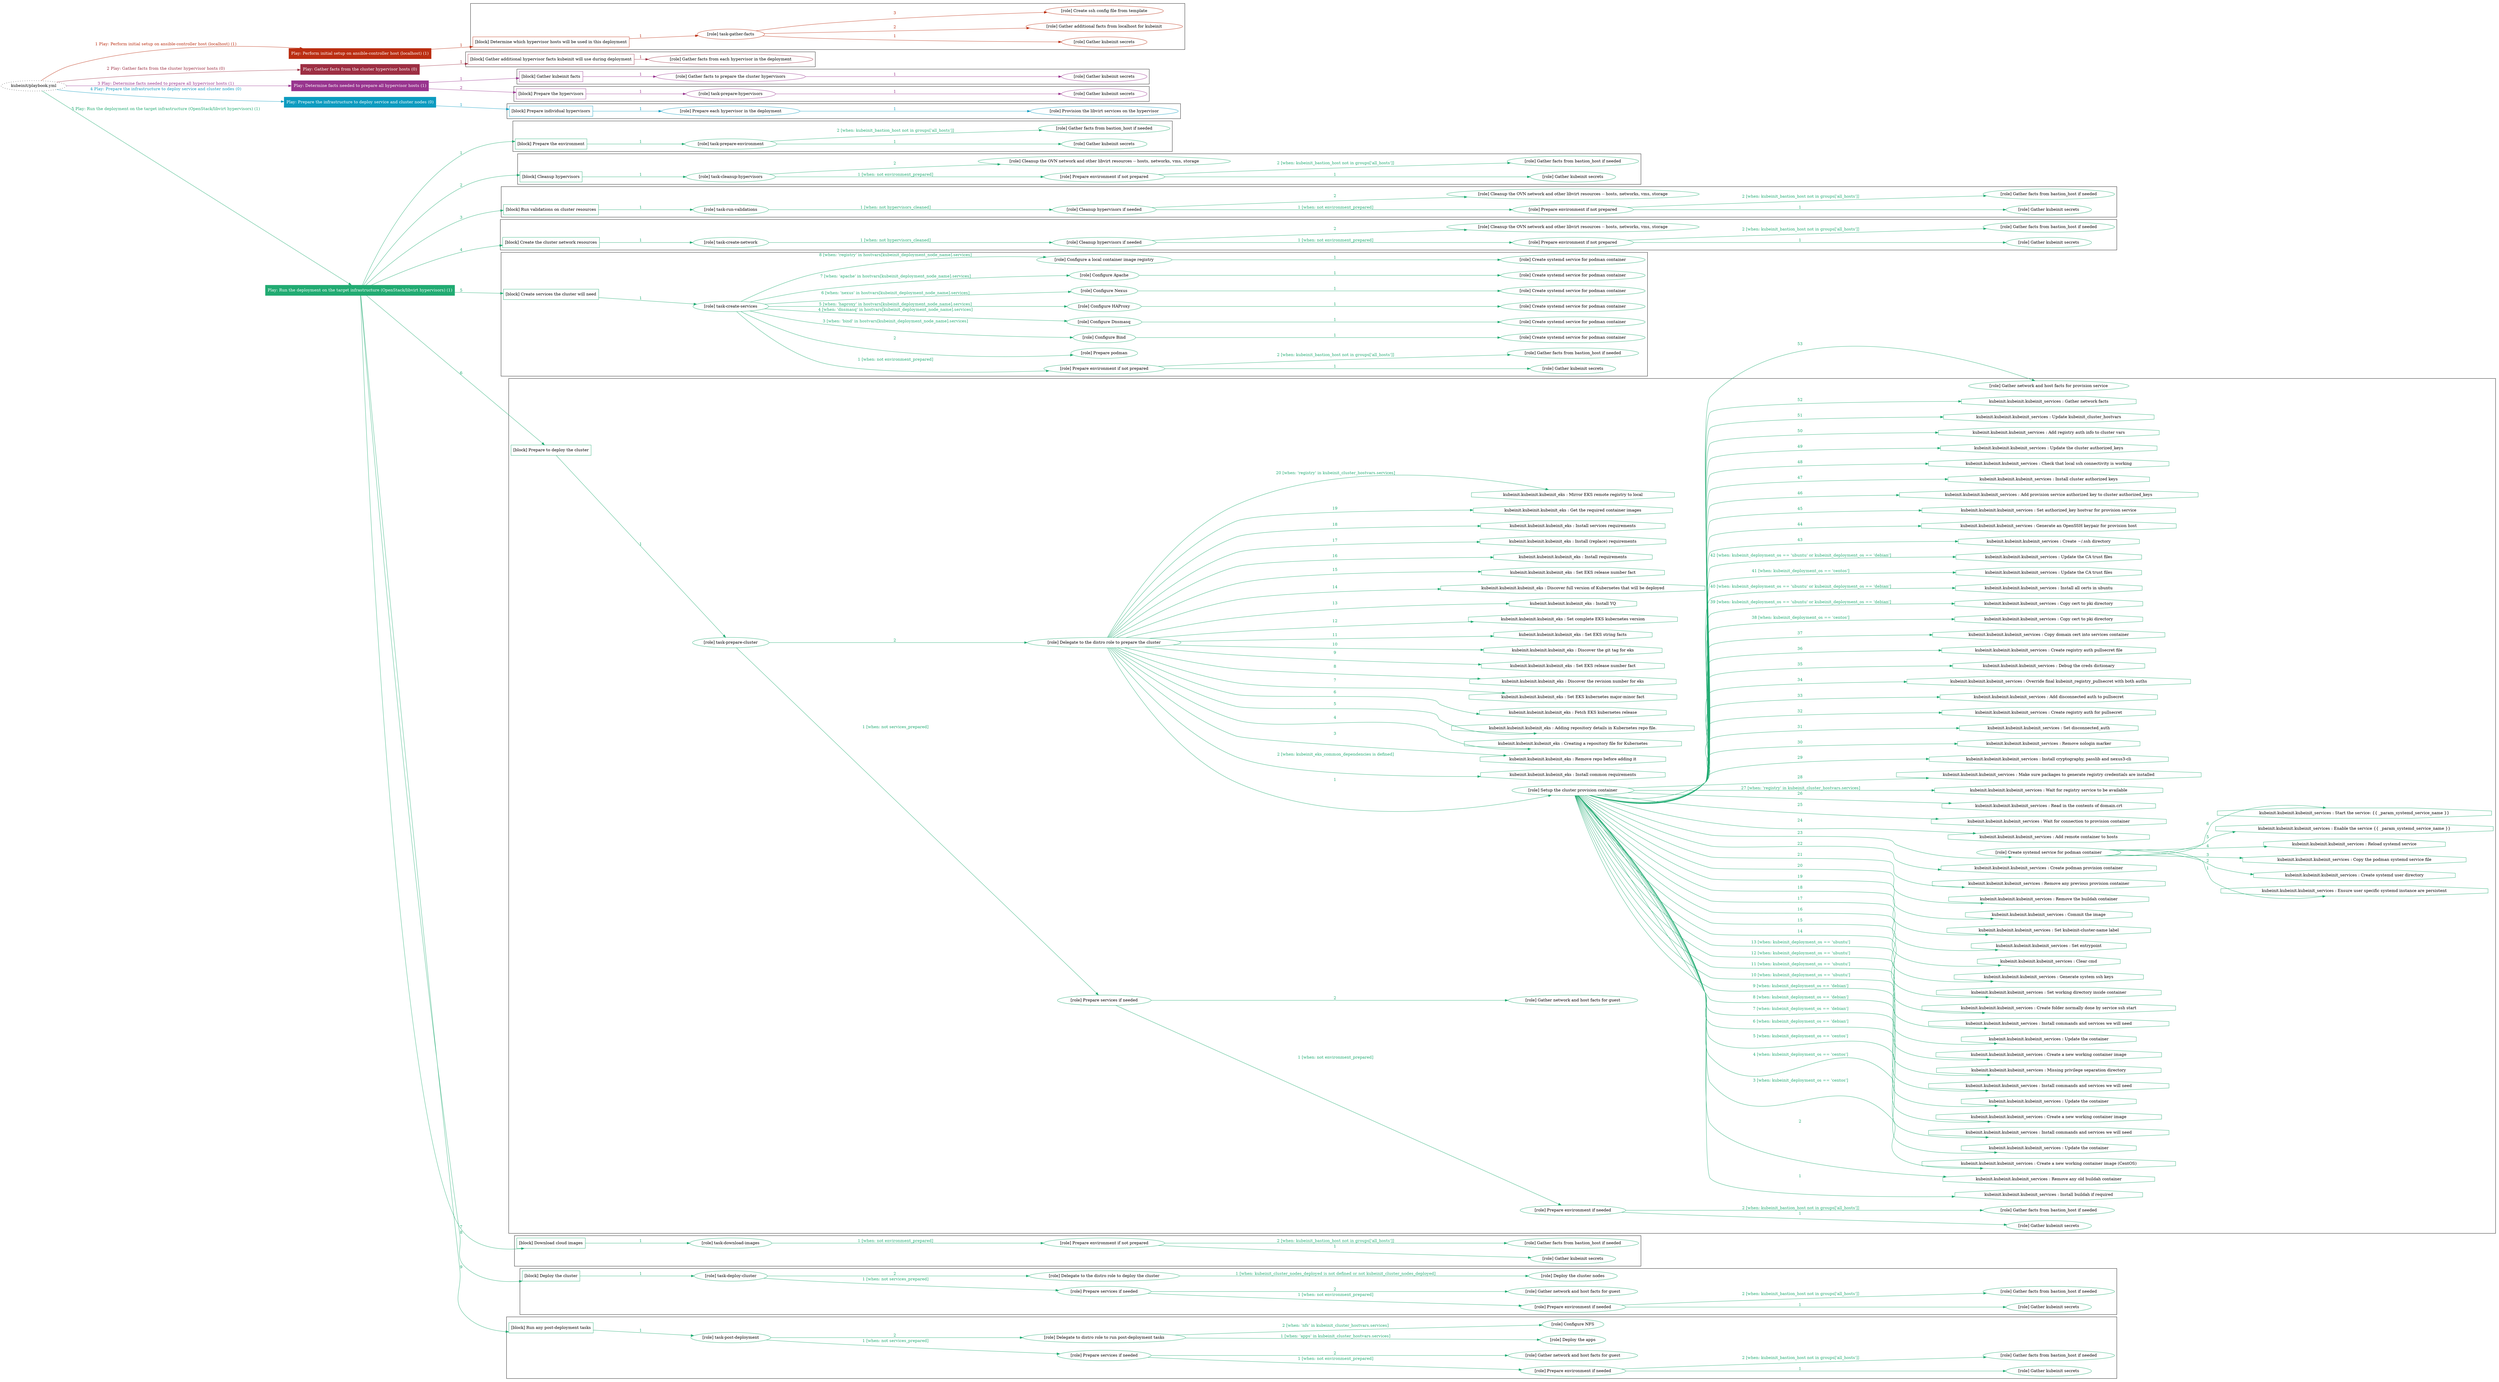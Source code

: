 digraph {
	graph [concentrate=true ordering=in rankdir=LR ratio=fill]
	edge [esep=5 sep=10]
	"kubeinit/playbook.yml" [URL="/home/runner/work/kubeinit/kubeinit/kubeinit/playbook.yml" id=playbook_17eb20e2 style=dotted]
	"kubeinit/playbook.yml" -> play_02e7f2de [label="1 Play: Perform initial setup on ansible-controller host (localhost) (1)" color="#bb2e11" fontcolor="#bb2e11" id=edge_play_02e7f2de labeltooltip="1 Play: Perform initial setup on ansible-controller host (localhost) (1)" tooltip="1 Play: Perform initial setup on ansible-controller host (localhost) (1)"]
	subgraph "Play: Perform initial setup on ansible-controller host (localhost) (1)" {
		play_02e7f2de [label="Play: Perform initial setup on ansible-controller host (localhost) (1)" URL="/home/runner/work/kubeinit/kubeinit/kubeinit/playbook.yml" color="#bb2e11" fontcolor="#ffffff" id=play_02e7f2de shape=box style=filled tooltip=localhost]
		play_02e7f2de -> block_b19f03c6 [label=1 color="#bb2e11" fontcolor="#bb2e11" id=edge_block_b19f03c6 labeltooltip=1 tooltip=1]
		subgraph cluster_block_b19f03c6 {
			block_b19f03c6 [label="[block] Determine which hypervisor hosts will be used in this deployment" URL="/home/runner/work/kubeinit/kubeinit/kubeinit/playbook.yml" color="#bb2e11" id=block_b19f03c6 labeltooltip="Determine which hypervisor hosts will be used in this deployment" shape=box tooltip="Determine which hypervisor hosts will be used in this deployment"]
			block_b19f03c6 -> role_cee9a1a7 [label="1 " color="#bb2e11" fontcolor="#bb2e11" id=edge_role_cee9a1a7 labeltooltip="1 " tooltip="1 "]
			subgraph "task-gather-facts" {
				role_cee9a1a7 [label="[role] task-gather-facts" URL="/home/runner/work/kubeinit/kubeinit/kubeinit/playbook.yml" color="#bb2e11" id=role_cee9a1a7 tooltip="task-gather-facts"]
				role_cee9a1a7 -> role_bfacc107 [label="1 " color="#bb2e11" fontcolor="#bb2e11" id=edge_role_bfacc107 labeltooltip="1 " tooltip="1 "]
				subgraph "Gather kubeinit secrets" {
					role_bfacc107 [label="[role] Gather kubeinit secrets" URL="/home/runner/.ansible/collections/ansible_collections/kubeinit/kubeinit/roles/kubeinit_prepare/tasks/build_hypervisors_group.yml" color="#bb2e11" id=role_bfacc107 tooltip="Gather kubeinit secrets"]
				}
				role_cee9a1a7 -> role_9830de0d [label="2 " color="#bb2e11" fontcolor="#bb2e11" id=edge_role_9830de0d labeltooltip="2 " tooltip="2 "]
				subgraph "Gather additional facts from localhost for kubeinit" {
					role_9830de0d [label="[role] Gather additional facts from localhost for kubeinit" URL="/home/runner/.ansible/collections/ansible_collections/kubeinit/kubeinit/roles/kubeinit_prepare/tasks/build_hypervisors_group.yml" color="#bb2e11" id=role_9830de0d tooltip="Gather additional facts from localhost for kubeinit"]
				}
				role_cee9a1a7 -> role_c0374e72 [label="3 " color="#bb2e11" fontcolor="#bb2e11" id=edge_role_c0374e72 labeltooltip="3 " tooltip="3 "]
				subgraph "Create ssh config file from template" {
					role_c0374e72 [label="[role] Create ssh config file from template" URL="/home/runner/.ansible/collections/ansible_collections/kubeinit/kubeinit/roles/kubeinit_prepare/tasks/build_hypervisors_group.yml" color="#bb2e11" id=role_c0374e72 tooltip="Create ssh config file from template"]
				}
			}
		}
	}
	"kubeinit/playbook.yml" -> play_c16ef48d [label="2 Play: Gather facts from the cluster hypervisor hosts (0)" color="#9d2f43" fontcolor="#9d2f43" id=edge_play_c16ef48d labeltooltip="2 Play: Gather facts from the cluster hypervisor hosts (0)" tooltip="2 Play: Gather facts from the cluster hypervisor hosts (0)"]
	subgraph "Play: Gather facts from the cluster hypervisor hosts (0)" {
		play_c16ef48d [label="Play: Gather facts from the cluster hypervisor hosts (0)" URL="/home/runner/work/kubeinit/kubeinit/kubeinit/playbook.yml" color="#9d2f43" fontcolor="#ffffff" id=play_c16ef48d shape=box style=filled tooltip="Play: Gather facts from the cluster hypervisor hosts (0)"]
		play_c16ef48d -> block_29bbe9ea [label=1 color="#9d2f43" fontcolor="#9d2f43" id=edge_block_29bbe9ea labeltooltip=1 tooltip=1]
		subgraph cluster_block_29bbe9ea {
			block_29bbe9ea [label="[block] Gather additional hypervisor facts kubeinit will use during deployment" URL="/home/runner/work/kubeinit/kubeinit/kubeinit/playbook.yml" color="#9d2f43" id=block_29bbe9ea labeltooltip="Gather additional hypervisor facts kubeinit will use during deployment" shape=box tooltip="Gather additional hypervisor facts kubeinit will use during deployment"]
			block_29bbe9ea -> role_c382dd77 [label="1 " color="#9d2f43" fontcolor="#9d2f43" id=edge_role_c382dd77 labeltooltip="1 " tooltip="1 "]
			subgraph "Gather facts from each hypervisor in the deployment" {
				role_c382dd77 [label="[role] Gather facts from each hypervisor in the deployment" URL="/home/runner/work/kubeinit/kubeinit/kubeinit/playbook.yml" color="#9d2f43" id=role_c382dd77 tooltip="Gather facts from each hypervisor in the deployment"]
			}
		}
	}
	"kubeinit/playbook.yml" -> play_46e968f4 [label="3 Play: Determine facts needed to prepare all hypervisor hosts (1)" color="#98348e" fontcolor="#98348e" id=edge_play_46e968f4 labeltooltip="3 Play: Determine facts needed to prepare all hypervisor hosts (1)" tooltip="3 Play: Determine facts needed to prepare all hypervisor hosts (1)"]
	subgraph "Play: Determine facts needed to prepare all hypervisor hosts (1)" {
		play_46e968f4 [label="Play: Determine facts needed to prepare all hypervisor hosts (1)" URL="/home/runner/work/kubeinit/kubeinit/kubeinit/playbook.yml" color="#98348e" fontcolor="#ffffff" id=play_46e968f4 shape=box style=filled tooltip=localhost]
		play_46e968f4 -> block_529b4fda [label=1 color="#98348e" fontcolor="#98348e" id=edge_block_529b4fda labeltooltip=1 tooltip=1]
		subgraph cluster_block_529b4fda {
			block_529b4fda [label="[block] Gather kubeinit facts" URL="/home/runner/work/kubeinit/kubeinit/kubeinit/playbook.yml" color="#98348e" id=block_529b4fda labeltooltip="Gather kubeinit facts" shape=box tooltip="Gather kubeinit facts"]
			block_529b4fda -> role_79a73ee2 [label="1 " color="#98348e" fontcolor="#98348e" id=edge_role_79a73ee2 labeltooltip="1 " tooltip="1 "]
			subgraph "Gather facts to prepare the cluster hypervisors" {
				role_79a73ee2 [label="[role] Gather facts to prepare the cluster hypervisors" URL="/home/runner/work/kubeinit/kubeinit/kubeinit/playbook.yml" color="#98348e" id=role_79a73ee2 tooltip="Gather facts to prepare the cluster hypervisors"]
				role_79a73ee2 -> role_e2b591c5 [label="1 " color="#98348e" fontcolor="#98348e" id=edge_role_e2b591c5 labeltooltip="1 " tooltip="1 "]
				subgraph "Gather kubeinit secrets" {
					role_e2b591c5 [label="[role] Gather kubeinit secrets" URL="/home/runner/.ansible/collections/ansible_collections/kubeinit/kubeinit/roles/kubeinit_prepare/tasks/gather_kubeinit_facts.yml" color="#98348e" id=role_e2b591c5 tooltip="Gather kubeinit secrets"]
				}
			}
		}
		play_46e968f4 -> block_0804b9d4 [label=2 color="#98348e" fontcolor="#98348e" id=edge_block_0804b9d4 labeltooltip=2 tooltip=2]
		subgraph cluster_block_0804b9d4 {
			block_0804b9d4 [label="[block] Prepare the hypervisors" URL="/home/runner/work/kubeinit/kubeinit/kubeinit/playbook.yml" color="#98348e" id=block_0804b9d4 labeltooltip="Prepare the hypervisors" shape=box tooltip="Prepare the hypervisors"]
			block_0804b9d4 -> role_e6c3b7e8 [label="1 " color="#98348e" fontcolor="#98348e" id=edge_role_e6c3b7e8 labeltooltip="1 " tooltip="1 "]
			subgraph "task-prepare-hypervisors" {
				role_e6c3b7e8 [label="[role] task-prepare-hypervisors" URL="/home/runner/work/kubeinit/kubeinit/kubeinit/playbook.yml" color="#98348e" id=role_e6c3b7e8 tooltip="task-prepare-hypervisors"]
				role_e6c3b7e8 -> role_3361f211 [label="1 " color="#98348e" fontcolor="#98348e" id=edge_role_3361f211 labeltooltip="1 " tooltip="1 "]
				subgraph "Gather kubeinit secrets" {
					role_3361f211 [label="[role] Gather kubeinit secrets" URL="/home/runner/.ansible/collections/ansible_collections/kubeinit/kubeinit/roles/kubeinit_prepare/tasks/gather_kubeinit_facts.yml" color="#98348e" id=role_3361f211 tooltip="Gather kubeinit secrets"]
				}
			}
		}
	}
	"kubeinit/playbook.yml" -> play_63a83033 [label="4 Play: Prepare the infrastructure to deploy service and cluster nodes (0)" color="#0c9bc0" fontcolor="#0c9bc0" id=edge_play_63a83033 labeltooltip="4 Play: Prepare the infrastructure to deploy service and cluster nodes (0)" tooltip="4 Play: Prepare the infrastructure to deploy service and cluster nodes (0)"]
	subgraph "Play: Prepare the infrastructure to deploy service and cluster nodes (0)" {
		play_63a83033 [label="Play: Prepare the infrastructure to deploy service and cluster nodes (0)" URL="/home/runner/work/kubeinit/kubeinit/kubeinit/playbook.yml" color="#0c9bc0" fontcolor="#ffffff" id=play_63a83033 shape=box style=filled tooltip="Play: Prepare the infrastructure to deploy service and cluster nodes (0)"]
		play_63a83033 -> block_8ad5a62b [label=1 color="#0c9bc0" fontcolor="#0c9bc0" id=edge_block_8ad5a62b labeltooltip=1 tooltip=1]
		subgraph cluster_block_8ad5a62b {
			block_8ad5a62b [label="[block] Prepare individual hypervisors" URL="/home/runner/work/kubeinit/kubeinit/kubeinit/playbook.yml" color="#0c9bc0" id=block_8ad5a62b labeltooltip="Prepare individual hypervisors" shape=box tooltip="Prepare individual hypervisors"]
			block_8ad5a62b -> role_c61ff074 [label="1 " color="#0c9bc0" fontcolor="#0c9bc0" id=edge_role_c61ff074 labeltooltip="1 " tooltip="1 "]
			subgraph "Prepare each hypervisor in the deployment" {
				role_c61ff074 [label="[role] Prepare each hypervisor in the deployment" URL="/home/runner/work/kubeinit/kubeinit/kubeinit/playbook.yml" color="#0c9bc0" id=role_c61ff074 tooltip="Prepare each hypervisor in the deployment"]
				role_c61ff074 -> role_35f48e56 [label="1 " color="#0c9bc0" fontcolor="#0c9bc0" id=edge_role_35f48e56 labeltooltip="1 " tooltip="1 "]
				subgraph "Provision the libvirt services on the hypervisor" {
					role_35f48e56 [label="[role] Provision the libvirt services on the hypervisor" URL="/home/runner/.ansible/collections/ansible_collections/kubeinit/kubeinit/roles/kubeinit_prepare/tasks/prepare_hypervisor.yml" color="#0c9bc0" id=role_35f48e56 tooltip="Provision the libvirt services on the hypervisor"]
				}
			}
		}
	}
	"kubeinit/playbook.yml" -> play_e807f947 [label="5 Play: Run the deployment on the target infrastructure (OpenStack/libvirt hypervisors) (1)" color="#21ab72" fontcolor="#21ab72" id=edge_play_e807f947 labeltooltip="5 Play: Run the deployment on the target infrastructure (OpenStack/libvirt hypervisors) (1)" tooltip="5 Play: Run the deployment on the target infrastructure (OpenStack/libvirt hypervisors) (1)"]
	subgraph "Play: Run the deployment on the target infrastructure (OpenStack/libvirt hypervisors) (1)" {
		play_e807f947 [label="Play: Run the deployment on the target infrastructure (OpenStack/libvirt hypervisors) (1)" URL="/home/runner/work/kubeinit/kubeinit/kubeinit/playbook.yml" color="#21ab72" fontcolor="#ffffff" id=play_e807f947 shape=box style=filled tooltip=localhost]
		play_e807f947 -> block_b5f0a4b4 [label=1 color="#21ab72" fontcolor="#21ab72" id=edge_block_b5f0a4b4 labeltooltip=1 tooltip=1]
		subgraph cluster_block_b5f0a4b4 {
			block_b5f0a4b4 [label="[block] Prepare the environment" URL="/home/runner/work/kubeinit/kubeinit/kubeinit/playbook.yml" color="#21ab72" id=block_b5f0a4b4 labeltooltip="Prepare the environment" shape=box tooltip="Prepare the environment"]
			block_b5f0a4b4 -> role_0ff096a4 [label="1 " color="#21ab72" fontcolor="#21ab72" id=edge_role_0ff096a4 labeltooltip="1 " tooltip="1 "]
			subgraph "task-prepare-environment" {
				role_0ff096a4 [label="[role] task-prepare-environment" URL="/home/runner/work/kubeinit/kubeinit/kubeinit/playbook.yml" color="#21ab72" id=role_0ff096a4 tooltip="task-prepare-environment"]
				role_0ff096a4 -> role_60a5fe51 [label="1 " color="#21ab72" fontcolor="#21ab72" id=edge_role_60a5fe51 labeltooltip="1 " tooltip="1 "]
				subgraph "Gather kubeinit secrets" {
					role_60a5fe51 [label="[role] Gather kubeinit secrets" URL="/home/runner/.ansible/collections/ansible_collections/kubeinit/kubeinit/roles/kubeinit_prepare/tasks/gather_kubeinit_facts.yml" color="#21ab72" id=role_60a5fe51 tooltip="Gather kubeinit secrets"]
				}
				role_0ff096a4 -> role_68b29b83 [label="2 [when: kubeinit_bastion_host not in groups['all_hosts']]" color="#21ab72" fontcolor="#21ab72" id=edge_role_68b29b83 labeltooltip="2 [when: kubeinit_bastion_host not in groups['all_hosts']]" tooltip="2 [when: kubeinit_bastion_host not in groups['all_hosts']]"]
				subgraph "Gather facts from bastion_host if needed" {
					role_68b29b83 [label="[role] Gather facts from bastion_host if needed" URL="/home/runner/.ansible/collections/ansible_collections/kubeinit/kubeinit/roles/kubeinit_prepare/tasks/main.yml" color="#21ab72" id=role_68b29b83 tooltip="Gather facts from bastion_host if needed"]
				}
			}
		}
		play_e807f947 -> block_4d968569 [label=2 color="#21ab72" fontcolor="#21ab72" id=edge_block_4d968569 labeltooltip=2 tooltip=2]
		subgraph cluster_block_4d968569 {
			block_4d968569 [label="[block] Cleanup hypervisors" URL="/home/runner/work/kubeinit/kubeinit/kubeinit/playbook.yml" color="#21ab72" id=block_4d968569 labeltooltip="Cleanup hypervisors" shape=box tooltip="Cleanup hypervisors"]
			block_4d968569 -> role_f41385a2 [label="1 " color="#21ab72" fontcolor="#21ab72" id=edge_role_f41385a2 labeltooltip="1 " tooltip="1 "]
			subgraph "task-cleanup-hypervisors" {
				role_f41385a2 [label="[role] task-cleanup-hypervisors" URL="/home/runner/work/kubeinit/kubeinit/kubeinit/playbook.yml" color="#21ab72" id=role_f41385a2 tooltip="task-cleanup-hypervisors"]
				role_f41385a2 -> role_f8881039 [label="1 [when: not environment_prepared]" color="#21ab72" fontcolor="#21ab72" id=edge_role_f8881039 labeltooltip="1 [when: not environment_prepared]" tooltip="1 [when: not environment_prepared]"]
				subgraph "Prepare environment if not prepared" {
					role_f8881039 [label="[role] Prepare environment if not prepared" URL="/home/runner/.ansible/collections/ansible_collections/kubeinit/kubeinit/roles/kubeinit_libvirt/tasks/cleanup_hypervisors.yml" color="#21ab72" id=role_f8881039 tooltip="Prepare environment if not prepared"]
					role_f8881039 -> role_14d43bd7 [label="1 " color="#21ab72" fontcolor="#21ab72" id=edge_role_14d43bd7 labeltooltip="1 " tooltip="1 "]
					subgraph "Gather kubeinit secrets" {
						role_14d43bd7 [label="[role] Gather kubeinit secrets" URL="/home/runner/.ansible/collections/ansible_collections/kubeinit/kubeinit/roles/kubeinit_prepare/tasks/gather_kubeinit_facts.yml" color="#21ab72" id=role_14d43bd7 tooltip="Gather kubeinit secrets"]
					}
					role_f8881039 -> role_4f2e7915 [label="2 [when: kubeinit_bastion_host not in groups['all_hosts']]" color="#21ab72" fontcolor="#21ab72" id=edge_role_4f2e7915 labeltooltip="2 [when: kubeinit_bastion_host not in groups['all_hosts']]" tooltip="2 [when: kubeinit_bastion_host not in groups['all_hosts']]"]
					subgraph "Gather facts from bastion_host if needed" {
						role_4f2e7915 [label="[role] Gather facts from bastion_host if needed" URL="/home/runner/.ansible/collections/ansible_collections/kubeinit/kubeinit/roles/kubeinit_prepare/tasks/main.yml" color="#21ab72" id=role_4f2e7915 tooltip="Gather facts from bastion_host if needed"]
					}
				}
				role_f41385a2 -> role_927efbea [label="2 " color="#21ab72" fontcolor="#21ab72" id=edge_role_927efbea labeltooltip="2 " tooltip="2 "]
				subgraph "Cleanup the OVN network and other libvirt resources -- hosts, networks, vms, storage" {
					role_927efbea [label="[role] Cleanup the OVN network and other libvirt resources -- hosts, networks, vms, storage" URL="/home/runner/.ansible/collections/ansible_collections/kubeinit/kubeinit/roles/kubeinit_libvirt/tasks/cleanup_hypervisors.yml" color="#21ab72" id=role_927efbea tooltip="Cleanup the OVN network and other libvirt resources -- hosts, networks, vms, storage"]
				}
			}
		}
		play_e807f947 -> block_a79ee262 [label=3 color="#21ab72" fontcolor="#21ab72" id=edge_block_a79ee262 labeltooltip=3 tooltip=3]
		subgraph cluster_block_a79ee262 {
			block_a79ee262 [label="[block] Run validations on cluster resources" URL="/home/runner/work/kubeinit/kubeinit/kubeinit/playbook.yml" color="#21ab72" id=block_a79ee262 labeltooltip="Run validations on cluster resources" shape=box tooltip="Run validations on cluster resources"]
			block_a79ee262 -> role_404ccdeb [label="1 " color="#21ab72" fontcolor="#21ab72" id=edge_role_404ccdeb labeltooltip="1 " tooltip="1 "]
			subgraph "task-run-validations" {
				role_404ccdeb [label="[role] task-run-validations" URL="/home/runner/work/kubeinit/kubeinit/kubeinit/playbook.yml" color="#21ab72" id=role_404ccdeb tooltip="task-run-validations"]
				role_404ccdeb -> role_fc57193c [label="1 [when: not hypervisors_cleaned]" color="#21ab72" fontcolor="#21ab72" id=edge_role_fc57193c labeltooltip="1 [when: not hypervisors_cleaned]" tooltip="1 [when: not hypervisors_cleaned]"]
				subgraph "Cleanup hypervisors if needed" {
					role_fc57193c [label="[role] Cleanup hypervisors if needed" URL="/home/runner/.ansible/collections/ansible_collections/kubeinit/kubeinit/roles/kubeinit_validations/tasks/main.yml" color="#21ab72" id=role_fc57193c tooltip="Cleanup hypervisors if needed"]
					role_fc57193c -> role_9bf91f4e [label="1 [when: not environment_prepared]" color="#21ab72" fontcolor="#21ab72" id=edge_role_9bf91f4e labeltooltip="1 [when: not environment_prepared]" tooltip="1 [when: not environment_prepared]"]
					subgraph "Prepare environment if not prepared" {
						role_9bf91f4e [label="[role] Prepare environment if not prepared" URL="/home/runner/.ansible/collections/ansible_collections/kubeinit/kubeinit/roles/kubeinit_libvirt/tasks/cleanup_hypervisors.yml" color="#21ab72" id=role_9bf91f4e tooltip="Prepare environment if not prepared"]
						role_9bf91f4e -> role_ab91ea51 [label="1 " color="#21ab72" fontcolor="#21ab72" id=edge_role_ab91ea51 labeltooltip="1 " tooltip="1 "]
						subgraph "Gather kubeinit secrets" {
							role_ab91ea51 [label="[role] Gather kubeinit secrets" URL="/home/runner/.ansible/collections/ansible_collections/kubeinit/kubeinit/roles/kubeinit_prepare/tasks/gather_kubeinit_facts.yml" color="#21ab72" id=role_ab91ea51 tooltip="Gather kubeinit secrets"]
						}
						role_9bf91f4e -> role_d0c5e5d5 [label="2 [when: kubeinit_bastion_host not in groups['all_hosts']]" color="#21ab72" fontcolor="#21ab72" id=edge_role_d0c5e5d5 labeltooltip="2 [when: kubeinit_bastion_host not in groups['all_hosts']]" tooltip="2 [when: kubeinit_bastion_host not in groups['all_hosts']]"]
						subgraph "Gather facts from bastion_host if needed" {
							role_d0c5e5d5 [label="[role] Gather facts from bastion_host if needed" URL="/home/runner/.ansible/collections/ansible_collections/kubeinit/kubeinit/roles/kubeinit_prepare/tasks/main.yml" color="#21ab72" id=role_d0c5e5d5 tooltip="Gather facts from bastion_host if needed"]
						}
					}
					role_fc57193c -> role_38d73b16 [label="2 " color="#21ab72" fontcolor="#21ab72" id=edge_role_38d73b16 labeltooltip="2 " tooltip="2 "]
					subgraph "Cleanup the OVN network and other libvirt resources -- hosts, networks, vms, storage" {
						role_38d73b16 [label="[role] Cleanup the OVN network and other libvirt resources -- hosts, networks, vms, storage" URL="/home/runner/.ansible/collections/ansible_collections/kubeinit/kubeinit/roles/kubeinit_libvirt/tasks/cleanup_hypervisors.yml" color="#21ab72" id=role_38d73b16 tooltip="Cleanup the OVN network and other libvirt resources -- hosts, networks, vms, storage"]
					}
				}
			}
		}
		play_e807f947 -> block_92b360f3 [label=4 color="#21ab72" fontcolor="#21ab72" id=edge_block_92b360f3 labeltooltip=4 tooltip=4]
		subgraph cluster_block_92b360f3 {
			block_92b360f3 [label="[block] Create the cluster network resources" URL="/home/runner/work/kubeinit/kubeinit/kubeinit/playbook.yml" color="#21ab72" id=block_92b360f3 labeltooltip="Create the cluster network resources" shape=box tooltip="Create the cluster network resources"]
			block_92b360f3 -> role_6fc5b499 [label="1 " color="#21ab72" fontcolor="#21ab72" id=edge_role_6fc5b499 labeltooltip="1 " tooltip="1 "]
			subgraph "task-create-network" {
				role_6fc5b499 [label="[role] task-create-network" URL="/home/runner/work/kubeinit/kubeinit/kubeinit/playbook.yml" color="#21ab72" id=role_6fc5b499 tooltip="task-create-network"]
				role_6fc5b499 -> role_0079bb9c [label="1 [when: not hypervisors_cleaned]" color="#21ab72" fontcolor="#21ab72" id=edge_role_0079bb9c labeltooltip="1 [when: not hypervisors_cleaned]" tooltip="1 [when: not hypervisors_cleaned]"]
				subgraph "Cleanup hypervisors if needed" {
					role_0079bb9c [label="[role] Cleanup hypervisors if needed" URL="/home/runner/.ansible/collections/ansible_collections/kubeinit/kubeinit/roles/kubeinit_libvirt/tasks/create_network.yml" color="#21ab72" id=role_0079bb9c tooltip="Cleanup hypervisors if needed"]
					role_0079bb9c -> role_cbcc7f6d [label="1 [when: not environment_prepared]" color="#21ab72" fontcolor="#21ab72" id=edge_role_cbcc7f6d labeltooltip="1 [when: not environment_prepared]" tooltip="1 [when: not environment_prepared]"]
					subgraph "Prepare environment if not prepared" {
						role_cbcc7f6d [label="[role] Prepare environment if not prepared" URL="/home/runner/.ansible/collections/ansible_collections/kubeinit/kubeinit/roles/kubeinit_libvirt/tasks/cleanup_hypervisors.yml" color="#21ab72" id=role_cbcc7f6d tooltip="Prepare environment if not prepared"]
						role_cbcc7f6d -> role_e93c1362 [label="1 " color="#21ab72" fontcolor="#21ab72" id=edge_role_e93c1362 labeltooltip="1 " tooltip="1 "]
						subgraph "Gather kubeinit secrets" {
							role_e93c1362 [label="[role] Gather kubeinit secrets" URL="/home/runner/.ansible/collections/ansible_collections/kubeinit/kubeinit/roles/kubeinit_prepare/tasks/gather_kubeinit_facts.yml" color="#21ab72" id=role_e93c1362 tooltip="Gather kubeinit secrets"]
						}
						role_cbcc7f6d -> role_18572bfc [label="2 [when: kubeinit_bastion_host not in groups['all_hosts']]" color="#21ab72" fontcolor="#21ab72" id=edge_role_18572bfc labeltooltip="2 [when: kubeinit_bastion_host not in groups['all_hosts']]" tooltip="2 [when: kubeinit_bastion_host not in groups['all_hosts']]"]
						subgraph "Gather facts from bastion_host if needed" {
							role_18572bfc [label="[role] Gather facts from bastion_host if needed" URL="/home/runner/.ansible/collections/ansible_collections/kubeinit/kubeinit/roles/kubeinit_prepare/tasks/main.yml" color="#21ab72" id=role_18572bfc tooltip="Gather facts from bastion_host if needed"]
						}
					}
					role_0079bb9c -> role_ebd2aebe [label="2 " color="#21ab72" fontcolor="#21ab72" id=edge_role_ebd2aebe labeltooltip="2 " tooltip="2 "]
					subgraph "Cleanup the OVN network and other libvirt resources -- hosts, networks, vms, storage" {
						role_ebd2aebe [label="[role] Cleanup the OVN network and other libvirt resources -- hosts, networks, vms, storage" URL="/home/runner/.ansible/collections/ansible_collections/kubeinit/kubeinit/roles/kubeinit_libvirt/tasks/cleanup_hypervisors.yml" color="#21ab72" id=role_ebd2aebe tooltip="Cleanup the OVN network and other libvirt resources -- hosts, networks, vms, storage"]
					}
				}
			}
		}
		play_e807f947 -> block_2ef12d41 [label=5 color="#21ab72" fontcolor="#21ab72" id=edge_block_2ef12d41 labeltooltip=5 tooltip=5]
		subgraph cluster_block_2ef12d41 {
			block_2ef12d41 [label="[block] Create services the cluster will need" URL="/home/runner/work/kubeinit/kubeinit/kubeinit/playbook.yml" color="#21ab72" id=block_2ef12d41 labeltooltip="Create services the cluster will need" shape=box tooltip="Create services the cluster will need"]
			block_2ef12d41 -> role_54c8f5ae [label="1 " color="#21ab72" fontcolor="#21ab72" id=edge_role_54c8f5ae labeltooltip="1 " tooltip="1 "]
			subgraph "task-create-services" {
				role_54c8f5ae [label="[role] task-create-services" URL="/home/runner/work/kubeinit/kubeinit/kubeinit/playbook.yml" color="#21ab72" id=role_54c8f5ae tooltip="task-create-services"]
				role_54c8f5ae -> role_00916be3 [label="1 [when: not environment_prepared]" color="#21ab72" fontcolor="#21ab72" id=edge_role_00916be3 labeltooltip="1 [when: not environment_prepared]" tooltip="1 [when: not environment_prepared]"]
				subgraph "Prepare environment if not prepared" {
					role_00916be3 [label="[role] Prepare environment if not prepared" URL="/home/runner/.ansible/collections/ansible_collections/kubeinit/kubeinit/roles/kubeinit_services/tasks/main.yml" color="#21ab72" id=role_00916be3 tooltip="Prepare environment if not prepared"]
					role_00916be3 -> role_293e7a1d [label="1 " color="#21ab72" fontcolor="#21ab72" id=edge_role_293e7a1d labeltooltip="1 " tooltip="1 "]
					subgraph "Gather kubeinit secrets" {
						role_293e7a1d [label="[role] Gather kubeinit secrets" URL="/home/runner/.ansible/collections/ansible_collections/kubeinit/kubeinit/roles/kubeinit_prepare/tasks/gather_kubeinit_facts.yml" color="#21ab72" id=role_293e7a1d tooltip="Gather kubeinit secrets"]
					}
					role_00916be3 -> role_1ecb63b8 [label="2 [when: kubeinit_bastion_host not in groups['all_hosts']]" color="#21ab72" fontcolor="#21ab72" id=edge_role_1ecb63b8 labeltooltip="2 [when: kubeinit_bastion_host not in groups['all_hosts']]" tooltip="2 [when: kubeinit_bastion_host not in groups['all_hosts']]"]
					subgraph "Gather facts from bastion_host if needed" {
						role_1ecb63b8 [label="[role] Gather facts from bastion_host if needed" URL="/home/runner/.ansible/collections/ansible_collections/kubeinit/kubeinit/roles/kubeinit_prepare/tasks/main.yml" color="#21ab72" id=role_1ecb63b8 tooltip="Gather facts from bastion_host if needed"]
					}
				}
				role_54c8f5ae -> role_cb9d6db3 [label="2 " color="#21ab72" fontcolor="#21ab72" id=edge_role_cb9d6db3 labeltooltip="2 " tooltip="2 "]
				subgraph "Prepare podman" {
					role_cb9d6db3 [label="[role] Prepare podman" URL="/home/runner/.ansible/collections/ansible_collections/kubeinit/kubeinit/roles/kubeinit_services/tasks/00_create_service_pod.yml" color="#21ab72" id=role_cb9d6db3 tooltip="Prepare podman"]
				}
				role_54c8f5ae -> role_94946098 [label="3 [when: 'bind' in hostvars[kubeinit_deployment_node_name].services]" color="#21ab72" fontcolor="#21ab72" id=edge_role_94946098 labeltooltip="3 [when: 'bind' in hostvars[kubeinit_deployment_node_name].services]" tooltip="3 [when: 'bind' in hostvars[kubeinit_deployment_node_name].services]"]
				subgraph "Configure Bind" {
					role_94946098 [label="[role] Configure Bind" URL="/home/runner/.ansible/collections/ansible_collections/kubeinit/kubeinit/roles/kubeinit_services/tasks/start_services_containers.yml" color="#21ab72" id=role_94946098 tooltip="Configure Bind"]
					role_94946098 -> role_c5f30507 [label="1 " color="#21ab72" fontcolor="#21ab72" id=edge_role_c5f30507 labeltooltip="1 " tooltip="1 "]
					subgraph "Create systemd service for podman container" {
						role_c5f30507 [label="[role] Create systemd service for podman container" URL="/home/runner/.ansible/collections/ansible_collections/kubeinit/kubeinit/roles/kubeinit_bind/tasks/main.yml" color="#21ab72" id=role_c5f30507 tooltip="Create systemd service for podman container"]
					}
				}
				role_54c8f5ae -> role_ec67938e [label="4 [when: 'dnsmasq' in hostvars[kubeinit_deployment_node_name].services]" color="#21ab72" fontcolor="#21ab72" id=edge_role_ec67938e labeltooltip="4 [when: 'dnsmasq' in hostvars[kubeinit_deployment_node_name].services]" tooltip="4 [when: 'dnsmasq' in hostvars[kubeinit_deployment_node_name].services]"]
				subgraph "Configure Dnsmasq" {
					role_ec67938e [label="[role] Configure Dnsmasq" URL="/home/runner/.ansible/collections/ansible_collections/kubeinit/kubeinit/roles/kubeinit_services/tasks/start_services_containers.yml" color="#21ab72" id=role_ec67938e tooltip="Configure Dnsmasq"]
					role_ec67938e -> role_a0b86538 [label="1 " color="#21ab72" fontcolor="#21ab72" id=edge_role_a0b86538 labeltooltip="1 " tooltip="1 "]
					subgraph "Create systemd service for podman container" {
						role_a0b86538 [label="[role] Create systemd service for podman container" URL="/home/runner/.ansible/collections/ansible_collections/kubeinit/kubeinit/roles/kubeinit_dnsmasq/tasks/main.yml" color="#21ab72" id=role_a0b86538 tooltip="Create systemd service for podman container"]
					}
				}
				role_54c8f5ae -> role_c295b0f3 [label="5 [when: 'haproxy' in hostvars[kubeinit_deployment_node_name].services]" color="#21ab72" fontcolor="#21ab72" id=edge_role_c295b0f3 labeltooltip="5 [when: 'haproxy' in hostvars[kubeinit_deployment_node_name].services]" tooltip="5 [when: 'haproxy' in hostvars[kubeinit_deployment_node_name].services]"]
				subgraph "Configure HAProxy" {
					role_c295b0f3 [label="[role] Configure HAProxy" URL="/home/runner/.ansible/collections/ansible_collections/kubeinit/kubeinit/roles/kubeinit_services/tasks/start_services_containers.yml" color="#21ab72" id=role_c295b0f3 tooltip="Configure HAProxy"]
					role_c295b0f3 -> role_5ff678bd [label="1 " color="#21ab72" fontcolor="#21ab72" id=edge_role_5ff678bd labeltooltip="1 " tooltip="1 "]
					subgraph "Create systemd service for podman container" {
						role_5ff678bd [label="[role] Create systemd service for podman container" URL="/home/runner/.ansible/collections/ansible_collections/kubeinit/kubeinit/roles/kubeinit_haproxy/tasks/main.yml" color="#21ab72" id=role_5ff678bd tooltip="Create systemd service for podman container"]
					}
				}
				role_54c8f5ae -> role_0382cd1a [label="6 [when: 'nexus' in hostvars[kubeinit_deployment_node_name].services]" color="#21ab72" fontcolor="#21ab72" id=edge_role_0382cd1a labeltooltip="6 [when: 'nexus' in hostvars[kubeinit_deployment_node_name].services]" tooltip="6 [when: 'nexus' in hostvars[kubeinit_deployment_node_name].services]"]
				subgraph "Configure Nexus" {
					role_0382cd1a [label="[role] Configure Nexus" URL="/home/runner/.ansible/collections/ansible_collections/kubeinit/kubeinit/roles/kubeinit_services/tasks/start_services_containers.yml" color="#21ab72" id=role_0382cd1a tooltip="Configure Nexus"]
					role_0382cd1a -> role_8aacb3b6 [label="1 " color="#21ab72" fontcolor="#21ab72" id=edge_role_8aacb3b6 labeltooltip="1 " tooltip="1 "]
					subgraph "Create systemd service for podman container" {
						role_8aacb3b6 [label="[role] Create systemd service for podman container" URL="/home/runner/.ansible/collections/ansible_collections/kubeinit/kubeinit/roles/kubeinit_nexus/tasks/main.yml" color="#21ab72" id=role_8aacb3b6 tooltip="Create systemd service for podman container"]
					}
				}
				role_54c8f5ae -> role_2a28eb82 [label="7 [when: 'apache' in hostvars[kubeinit_deployment_node_name].services]" color="#21ab72" fontcolor="#21ab72" id=edge_role_2a28eb82 labeltooltip="7 [when: 'apache' in hostvars[kubeinit_deployment_node_name].services]" tooltip="7 [when: 'apache' in hostvars[kubeinit_deployment_node_name].services]"]
				subgraph "Configure Apache" {
					role_2a28eb82 [label="[role] Configure Apache" URL="/home/runner/.ansible/collections/ansible_collections/kubeinit/kubeinit/roles/kubeinit_services/tasks/start_services_containers.yml" color="#21ab72" id=role_2a28eb82 tooltip="Configure Apache"]
					role_2a28eb82 -> role_21cc0d34 [label="1 " color="#21ab72" fontcolor="#21ab72" id=edge_role_21cc0d34 labeltooltip="1 " tooltip="1 "]
					subgraph "Create systemd service for podman container" {
						role_21cc0d34 [label="[role] Create systemd service for podman container" URL="/home/runner/.ansible/collections/ansible_collections/kubeinit/kubeinit/roles/kubeinit_apache/tasks/main.yml" color="#21ab72" id=role_21cc0d34 tooltip="Create systemd service for podman container"]
					}
				}
				role_54c8f5ae -> role_dee6f7fa [label="8 [when: 'registry' in hostvars[kubeinit_deployment_node_name].services]" color="#21ab72" fontcolor="#21ab72" id=edge_role_dee6f7fa labeltooltip="8 [when: 'registry' in hostvars[kubeinit_deployment_node_name].services]" tooltip="8 [when: 'registry' in hostvars[kubeinit_deployment_node_name].services]"]
				subgraph "Configure a local container image registry" {
					role_dee6f7fa [label="[role] Configure a local container image registry" URL="/home/runner/.ansible/collections/ansible_collections/kubeinit/kubeinit/roles/kubeinit_services/tasks/start_services_containers.yml" color="#21ab72" id=role_dee6f7fa tooltip="Configure a local container image registry"]
					role_dee6f7fa -> role_3cc12af1 [label="1 " color="#21ab72" fontcolor="#21ab72" id=edge_role_3cc12af1 labeltooltip="1 " tooltip="1 "]
					subgraph "Create systemd service for podman container" {
						role_3cc12af1 [label="[role] Create systemd service for podman container" URL="/home/runner/.ansible/collections/ansible_collections/kubeinit/kubeinit/roles/kubeinit_registry/tasks/main.yml" color="#21ab72" id=role_3cc12af1 tooltip="Create systemd service for podman container"]
					}
				}
			}
		}
		play_e807f947 -> block_c00273f7 [label=6 color="#21ab72" fontcolor="#21ab72" id=edge_block_c00273f7 labeltooltip=6 tooltip=6]
		subgraph cluster_block_c00273f7 {
			block_c00273f7 [label="[block] Prepare to deploy the cluster" URL="/home/runner/work/kubeinit/kubeinit/kubeinit/playbook.yml" color="#21ab72" id=block_c00273f7 labeltooltip="Prepare to deploy the cluster" shape=box tooltip="Prepare to deploy the cluster"]
			block_c00273f7 -> role_9d5f1beb [label="1 " color="#21ab72" fontcolor="#21ab72" id=edge_role_9d5f1beb labeltooltip="1 " tooltip="1 "]
			subgraph "task-prepare-cluster" {
				role_9d5f1beb [label="[role] task-prepare-cluster" URL="/home/runner/work/kubeinit/kubeinit/kubeinit/playbook.yml" color="#21ab72" id=role_9d5f1beb tooltip="task-prepare-cluster"]
				role_9d5f1beb -> role_ce643b7f [label="1 [when: not services_prepared]" color="#21ab72" fontcolor="#21ab72" id=edge_role_ce643b7f labeltooltip="1 [when: not services_prepared]" tooltip="1 [when: not services_prepared]"]
				subgraph "Prepare services if needed" {
					role_ce643b7f [label="[role] Prepare services if needed" URL="/home/runner/.ansible/collections/ansible_collections/kubeinit/kubeinit/roles/kubeinit_prepare/tasks/prepare_cluster.yml" color="#21ab72" id=role_ce643b7f tooltip="Prepare services if needed"]
					role_ce643b7f -> role_2f71d9b4 [label="1 [when: not environment_prepared]" color="#21ab72" fontcolor="#21ab72" id=edge_role_2f71d9b4 labeltooltip="1 [when: not environment_prepared]" tooltip="1 [when: not environment_prepared]"]
					subgraph "Prepare environment if needed" {
						role_2f71d9b4 [label="[role] Prepare environment if needed" URL="/home/runner/.ansible/collections/ansible_collections/kubeinit/kubeinit/roles/kubeinit_services/tasks/prepare_services.yml" color="#21ab72" id=role_2f71d9b4 tooltip="Prepare environment if needed"]
						role_2f71d9b4 -> role_875bcc54 [label="1 " color="#21ab72" fontcolor="#21ab72" id=edge_role_875bcc54 labeltooltip="1 " tooltip="1 "]
						subgraph "Gather kubeinit secrets" {
							role_875bcc54 [label="[role] Gather kubeinit secrets" URL="/home/runner/.ansible/collections/ansible_collections/kubeinit/kubeinit/roles/kubeinit_prepare/tasks/gather_kubeinit_facts.yml" color="#21ab72" id=role_875bcc54 tooltip="Gather kubeinit secrets"]
						}
						role_2f71d9b4 -> role_aa9b68a6 [label="2 [when: kubeinit_bastion_host not in groups['all_hosts']]" color="#21ab72" fontcolor="#21ab72" id=edge_role_aa9b68a6 labeltooltip="2 [when: kubeinit_bastion_host not in groups['all_hosts']]" tooltip="2 [when: kubeinit_bastion_host not in groups['all_hosts']]"]
						subgraph "Gather facts from bastion_host if needed" {
							role_aa9b68a6 [label="[role] Gather facts from bastion_host if needed" URL="/home/runner/.ansible/collections/ansible_collections/kubeinit/kubeinit/roles/kubeinit_prepare/tasks/main.yml" color="#21ab72" id=role_aa9b68a6 tooltip="Gather facts from bastion_host if needed"]
						}
					}
					role_ce643b7f -> role_f281b973 [label="2 " color="#21ab72" fontcolor="#21ab72" id=edge_role_f281b973 labeltooltip="2 " tooltip="2 "]
					subgraph "Gather network and host facts for guest" {
						role_f281b973 [label="[role] Gather network and host facts for guest" URL="/home/runner/.ansible/collections/ansible_collections/kubeinit/kubeinit/roles/kubeinit_services/tasks/prepare_services.yml" color="#21ab72" id=role_f281b973 tooltip="Gather network and host facts for guest"]
					}
				}
				role_9d5f1beb -> role_6fe67f69 [label="2 " color="#21ab72" fontcolor="#21ab72" id=edge_role_6fe67f69 labeltooltip="2 " tooltip="2 "]
				subgraph "Delegate to the distro role to prepare the cluster" {
					role_6fe67f69 [label="[role] Delegate to the distro role to prepare the cluster" URL="/home/runner/.ansible/collections/ansible_collections/kubeinit/kubeinit/roles/kubeinit_prepare/tasks/prepare_cluster.yml" color="#21ab72" id=role_6fe67f69 tooltip="Delegate to the distro role to prepare the cluster"]
					role_6fe67f69 -> role_ecd3556e [label="1 " color="#21ab72" fontcolor="#21ab72" id=edge_role_ecd3556e labeltooltip="1 " tooltip="1 "]
					subgraph "Setup the cluster provision container" {
						role_ecd3556e [label="[role] Setup the cluster provision container" URL="/home/runner/.ansible/collections/ansible_collections/kubeinit/kubeinit/roles/kubeinit_eks/tasks/prepare_cluster.yml" color="#21ab72" id=role_ecd3556e tooltip="Setup the cluster provision container"]
						task_c73c93da [label="kubeinit.kubeinit.kubeinit_services : Install buildah if required" URL="/home/runner/.ansible/collections/ansible_collections/kubeinit/kubeinit/roles/kubeinit_services/tasks/create_provision_container.yml" color="#21ab72" id=task_c73c93da shape=octagon tooltip="kubeinit.kubeinit.kubeinit_services : Install buildah if required"]
						role_ecd3556e -> task_c73c93da [label="1 " color="#21ab72" fontcolor="#21ab72" id=edge_task_c73c93da labeltooltip="1 " tooltip="1 "]
						task_136fbcfc [label="kubeinit.kubeinit.kubeinit_services : Remove any old buildah container" URL="/home/runner/.ansible/collections/ansible_collections/kubeinit/kubeinit/roles/kubeinit_services/tasks/create_provision_container.yml" color="#21ab72" id=task_136fbcfc shape=octagon tooltip="kubeinit.kubeinit.kubeinit_services : Remove any old buildah container"]
						role_ecd3556e -> task_136fbcfc [label="2 " color="#21ab72" fontcolor="#21ab72" id=edge_task_136fbcfc labeltooltip="2 " tooltip="2 "]
						task_e7c5aa9c [label="kubeinit.kubeinit.kubeinit_services : Create a new working container image (CentOS)" URL="/home/runner/.ansible/collections/ansible_collections/kubeinit/kubeinit/roles/kubeinit_services/tasks/create_provision_container.yml" color="#21ab72" id=task_e7c5aa9c shape=octagon tooltip="kubeinit.kubeinit.kubeinit_services : Create a new working container image (CentOS)"]
						role_ecd3556e -> task_e7c5aa9c [label="3 [when: kubeinit_deployment_os == 'centos']" color="#21ab72" fontcolor="#21ab72" id=edge_task_e7c5aa9c labeltooltip="3 [when: kubeinit_deployment_os == 'centos']" tooltip="3 [when: kubeinit_deployment_os == 'centos']"]
						task_927ebc8f [label="kubeinit.kubeinit.kubeinit_services : Update the container" URL="/home/runner/.ansible/collections/ansible_collections/kubeinit/kubeinit/roles/kubeinit_services/tasks/create_provision_container.yml" color="#21ab72" id=task_927ebc8f shape=octagon tooltip="kubeinit.kubeinit.kubeinit_services : Update the container"]
						role_ecd3556e -> task_927ebc8f [label="4 [when: kubeinit_deployment_os == 'centos']" color="#21ab72" fontcolor="#21ab72" id=edge_task_927ebc8f labeltooltip="4 [when: kubeinit_deployment_os == 'centos']" tooltip="4 [when: kubeinit_deployment_os == 'centos']"]
						task_74ac4c1e [label="kubeinit.kubeinit.kubeinit_services : Install commands and services we will need" URL="/home/runner/.ansible/collections/ansible_collections/kubeinit/kubeinit/roles/kubeinit_services/tasks/create_provision_container.yml" color="#21ab72" id=task_74ac4c1e shape=octagon tooltip="kubeinit.kubeinit.kubeinit_services : Install commands and services we will need"]
						role_ecd3556e -> task_74ac4c1e [label="5 [when: kubeinit_deployment_os == 'centos']" color="#21ab72" fontcolor="#21ab72" id=edge_task_74ac4c1e labeltooltip="5 [when: kubeinit_deployment_os == 'centos']" tooltip="5 [when: kubeinit_deployment_os == 'centos']"]
						task_92ddd748 [label="kubeinit.kubeinit.kubeinit_services : Create a new working container image" URL="/home/runner/.ansible/collections/ansible_collections/kubeinit/kubeinit/roles/kubeinit_services/tasks/create_provision_container.yml" color="#21ab72" id=task_92ddd748 shape=octagon tooltip="kubeinit.kubeinit.kubeinit_services : Create a new working container image"]
						role_ecd3556e -> task_92ddd748 [label="6 [when: kubeinit_deployment_os == 'debian']" color="#21ab72" fontcolor="#21ab72" id=edge_task_92ddd748 labeltooltip="6 [when: kubeinit_deployment_os == 'debian']" tooltip="6 [when: kubeinit_deployment_os == 'debian']"]
						task_c080e7c3 [label="kubeinit.kubeinit.kubeinit_services : Update the container" URL="/home/runner/.ansible/collections/ansible_collections/kubeinit/kubeinit/roles/kubeinit_services/tasks/create_provision_container.yml" color="#21ab72" id=task_c080e7c3 shape=octagon tooltip="kubeinit.kubeinit.kubeinit_services : Update the container"]
						role_ecd3556e -> task_c080e7c3 [label="7 [when: kubeinit_deployment_os == 'debian']" color="#21ab72" fontcolor="#21ab72" id=edge_task_c080e7c3 labeltooltip="7 [when: kubeinit_deployment_os == 'debian']" tooltip="7 [when: kubeinit_deployment_os == 'debian']"]
						task_a32084f7 [label="kubeinit.kubeinit.kubeinit_services : Install commands and services we will need" URL="/home/runner/.ansible/collections/ansible_collections/kubeinit/kubeinit/roles/kubeinit_services/tasks/create_provision_container.yml" color="#21ab72" id=task_a32084f7 shape=octagon tooltip="kubeinit.kubeinit.kubeinit_services : Install commands and services we will need"]
						role_ecd3556e -> task_a32084f7 [label="8 [when: kubeinit_deployment_os == 'debian']" color="#21ab72" fontcolor="#21ab72" id=edge_task_a32084f7 labeltooltip="8 [when: kubeinit_deployment_os == 'debian']" tooltip="8 [when: kubeinit_deployment_os == 'debian']"]
						task_8bff3d19 [label="kubeinit.kubeinit.kubeinit_services : Missing privilege separation directory" URL="/home/runner/.ansible/collections/ansible_collections/kubeinit/kubeinit/roles/kubeinit_services/tasks/create_provision_container.yml" color="#21ab72" id=task_8bff3d19 shape=octagon tooltip="kubeinit.kubeinit.kubeinit_services : Missing privilege separation directory"]
						role_ecd3556e -> task_8bff3d19 [label="9 [when: kubeinit_deployment_os == 'debian']" color="#21ab72" fontcolor="#21ab72" id=edge_task_8bff3d19 labeltooltip="9 [when: kubeinit_deployment_os == 'debian']" tooltip="9 [when: kubeinit_deployment_os == 'debian']"]
						task_e5fea8cf [label="kubeinit.kubeinit.kubeinit_services : Create a new working container image" URL="/home/runner/.ansible/collections/ansible_collections/kubeinit/kubeinit/roles/kubeinit_services/tasks/create_provision_container.yml" color="#21ab72" id=task_e5fea8cf shape=octagon tooltip="kubeinit.kubeinit.kubeinit_services : Create a new working container image"]
						role_ecd3556e -> task_e5fea8cf [label="10 [when: kubeinit_deployment_os == 'ubuntu']" color="#21ab72" fontcolor="#21ab72" id=edge_task_e5fea8cf labeltooltip="10 [when: kubeinit_deployment_os == 'ubuntu']" tooltip="10 [when: kubeinit_deployment_os == 'ubuntu']"]
						task_25c0e0b0 [label="kubeinit.kubeinit.kubeinit_services : Update the container" URL="/home/runner/.ansible/collections/ansible_collections/kubeinit/kubeinit/roles/kubeinit_services/tasks/create_provision_container.yml" color="#21ab72" id=task_25c0e0b0 shape=octagon tooltip="kubeinit.kubeinit.kubeinit_services : Update the container"]
						role_ecd3556e -> task_25c0e0b0 [label="11 [when: kubeinit_deployment_os == 'ubuntu']" color="#21ab72" fontcolor="#21ab72" id=edge_task_25c0e0b0 labeltooltip="11 [when: kubeinit_deployment_os == 'ubuntu']" tooltip="11 [when: kubeinit_deployment_os == 'ubuntu']"]
						task_e7415fa4 [label="kubeinit.kubeinit.kubeinit_services : Install commands and services we will need" URL="/home/runner/.ansible/collections/ansible_collections/kubeinit/kubeinit/roles/kubeinit_services/tasks/create_provision_container.yml" color="#21ab72" id=task_e7415fa4 shape=octagon tooltip="kubeinit.kubeinit.kubeinit_services : Install commands and services we will need"]
						role_ecd3556e -> task_e7415fa4 [label="12 [when: kubeinit_deployment_os == 'ubuntu']" color="#21ab72" fontcolor="#21ab72" id=edge_task_e7415fa4 labeltooltip="12 [when: kubeinit_deployment_os == 'ubuntu']" tooltip="12 [when: kubeinit_deployment_os == 'ubuntu']"]
						task_ce6ea10b [label="kubeinit.kubeinit.kubeinit_services : Create folder normally done by service ssh start" URL="/home/runner/.ansible/collections/ansible_collections/kubeinit/kubeinit/roles/kubeinit_services/tasks/create_provision_container.yml" color="#21ab72" id=task_ce6ea10b shape=octagon tooltip="kubeinit.kubeinit.kubeinit_services : Create folder normally done by service ssh start"]
						role_ecd3556e -> task_ce6ea10b [label="13 [when: kubeinit_deployment_os == 'ubuntu']" color="#21ab72" fontcolor="#21ab72" id=edge_task_ce6ea10b labeltooltip="13 [when: kubeinit_deployment_os == 'ubuntu']" tooltip="13 [when: kubeinit_deployment_os == 'ubuntu']"]
						task_3be2fff4 [label="kubeinit.kubeinit.kubeinit_services : Set working directory inside container" URL="/home/runner/.ansible/collections/ansible_collections/kubeinit/kubeinit/roles/kubeinit_services/tasks/create_provision_container.yml" color="#21ab72" id=task_3be2fff4 shape=octagon tooltip="kubeinit.kubeinit.kubeinit_services : Set working directory inside container"]
						role_ecd3556e -> task_3be2fff4 [label="14 " color="#21ab72" fontcolor="#21ab72" id=edge_task_3be2fff4 labeltooltip="14 " tooltip="14 "]
						task_3bb47330 [label="kubeinit.kubeinit.kubeinit_services : Generate system ssh keys" URL="/home/runner/.ansible/collections/ansible_collections/kubeinit/kubeinit/roles/kubeinit_services/tasks/create_provision_container.yml" color="#21ab72" id=task_3bb47330 shape=octagon tooltip="kubeinit.kubeinit.kubeinit_services : Generate system ssh keys"]
						role_ecd3556e -> task_3bb47330 [label="15 " color="#21ab72" fontcolor="#21ab72" id=edge_task_3bb47330 labeltooltip="15 " tooltip="15 "]
						task_26efbdfc [label="kubeinit.kubeinit.kubeinit_services : Clear cmd" URL="/home/runner/.ansible/collections/ansible_collections/kubeinit/kubeinit/roles/kubeinit_services/tasks/create_provision_container.yml" color="#21ab72" id=task_26efbdfc shape=octagon tooltip="kubeinit.kubeinit.kubeinit_services : Clear cmd"]
						role_ecd3556e -> task_26efbdfc [label="16 " color="#21ab72" fontcolor="#21ab72" id=edge_task_26efbdfc labeltooltip="16 " tooltip="16 "]
						task_ab5783bf [label="kubeinit.kubeinit.kubeinit_services : Set entrypoint" URL="/home/runner/.ansible/collections/ansible_collections/kubeinit/kubeinit/roles/kubeinit_services/tasks/create_provision_container.yml" color="#21ab72" id=task_ab5783bf shape=octagon tooltip="kubeinit.kubeinit.kubeinit_services : Set entrypoint"]
						role_ecd3556e -> task_ab5783bf [label="17 " color="#21ab72" fontcolor="#21ab72" id=edge_task_ab5783bf labeltooltip="17 " tooltip="17 "]
						task_8c99c23b [label="kubeinit.kubeinit.kubeinit_services : Set kubeinit-cluster-name label" URL="/home/runner/.ansible/collections/ansible_collections/kubeinit/kubeinit/roles/kubeinit_services/tasks/create_provision_container.yml" color="#21ab72" id=task_8c99c23b shape=octagon tooltip="kubeinit.kubeinit.kubeinit_services : Set kubeinit-cluster-name label"]
						role_ecd3556e -> task_8c99c23b [label="18 " color="#21ab72" fontcolor="#21ab72" id=edge_task_8c99c23b labeltooltip="18 " tooltip="18 "]
						task_a336d528 [label="kubeinit.kubeinit.kubeinit_services : Commit the image" URL="/home/runner/.ansible/collections/ansible_collections/kubeinit/kubeinit/roles/kubeinit_services/tasks/create_provision_container.yml" color="#21ab72" id=task_a336d528 shape=octagon tooltip="kubeinit.kubeinit.kubeinit_services : Commit the image"]
						role_ecd3556e -> task_a336d528 [label="19 " color="#21ab72" fontcolor="#21ab72" id=edge_task_a336d528 labeltooltip="19 " tooltip="19 "]
						task_97b10da1 [label="kubeinit.kubeinit.kubeinit_services : Remove the buildah container" URL="/home/runner/.ansible/collections/ansible_collections/kubeinit/kubeinit/roles/kubeinit_services/tasks/create_provision_container.yml" color="#21ab72" id=task_97b10da1 shape=octagon tooltip="kubeinit.kubeinit.kubeinit_services : Remove the buildah container"]
						role_ecd3556e -> task_97b10da1 [label="20 " color="#21ab72" fontcolor="#21ab72" id=edge_task_97b10da1 labeltooltip="20 " tooltip="20 "]
						task_647c8b47 [label="kubeinit.kubeinit.kubeinit_services : Remove any previous provision container" URL="/home/runner/.ansible/collections/ansible_collections/kubeinit/kubeinit/roles/kubeinit_services/tasks/create_provision_container.yml" color="#21ab72" id=task_647c8b47 shape=octagon tooltip="kubeinit.kubeinit.kubeinit_services : Remove any previous provision container"]
						role_ecd3556e -> task_647c8b47 [label="21 " color="#21ab72" fontcolor="#21ab72" id=edge_task_647c8b47 labeltooltip="21 " tooltip="21 "]
						task_73abceb9 [label="kubeinit.kubeinit.kubeinit_services : Create podman provision container" URL="/home/runner/.ansible/collections/ansible_collections/kubeinit/kubeinit/roles/kubeinit_services/tasks/create_provision_container.yml" color="#21ab72" id=task_73abceb9 shape=octagon tooltip="kubeinit.kubeinit.kubeinit_services : Create podman provision container"]
						role_ecd3556e -> task_73abceb9 [label="22 " color="#21ab72" fontcolor="#21ab72" id=edge_task_73abceb9 labeltooltip="22 " tooltip="22 "]
						role_ecd3556e -> role_d8b0586a [label="23 " color="#21ab72" fontcolor="#21ab72" id=edge_role_d8b0586a labeltooltip="23 " tooltip="23 "]
						subgraph "Create systemd service for podman container" {
							role_d8b0586a [label="[role] Create systemd service for podman container" URL="/home/runner/.ansible/collections/ansible_collections/kubeinit/kubeinit/roles/kubeinit_services/tasks/create_provision_container.yml" color="#21ab72" id=role_d8b0586a tooltip="Create systemd service for podman container"]
							task_7095533f [label="kubeinit.kubeinit.kubeinit_services : Ensure user specific systemd instance are persistent" URL="/home/runner/.ansible/collections/ansible_collections/kubeinit/kubeinit/roles/kubeinit_services/tasks/create_managed_service.yml" color="#21ab72" id=task_7095533f shape=octagon tooltip="kubeinit.kubeinit.kubeinit_services : Ensure user specific systemd instance are persistent"]
							role_d8b0586a -> task_7095533f [label="1 " color="#21ab72" fontcolor="#21ab72" id=edge_task_7095533f labeltooltip="1 " tooltip="1 "]
							task_e5dde154 [label="kubeinit.kubeinit.kubeinit_services : Create systemd user directory" URL="/home/runner/.ansible/collections/ansible_collections/kubeinit/kubeinit/roles/kubeinit_services/tasks/create_managed_service.yml" color="#21ab72" id=task_e5dde154 shape=octagon tooltip="kubeinit.kubeinit.kubeinit_services : Create systemd user directory"]
							role_d8b0586a -> task_e5dde154 [label="2 " color="#21ab72" fontcolor="#21ab72" id=edge_task_e5dde154 labeltooltip="2 " tooltip="2 "]
							task_b0caab8e [label="kubeinit.kubeinit.kubeinit_services : Copy the podman systemd service file" URL="/home/runner/.ansible/collections/ansible_collections/kubeinit/kubeinit/roles/kubeinit_services/tasks/create_managed_service.yml" color="#21ab72" id=task_b0caab8e shape=octagon tooltip="kubeinit.kubeinit.kubeinit_services : Copy the podman systemd service file"]
							role_d8b0586a -> task_b0caab8e [label="3 " color="#21ab72" fontcolor="#21ab72" id=edge_task_b0caab8e labeltooltip="3 " tooltip="3 "]
							task_4b72128e [label="kubeinit.kubeinit.kubeinit_services : Reload systemd service" URL="/home/runner/.ansible/collections/ansible_collections/kubeinit/kubeinit/roles/kubeinit_services/tasks/create_managed_service.yml" color="#21ab72" id=task_4b72128e shape=octagon tooltip="kubeinit.kubeinit.kubeinit_services : Reload systemd service"]
							role_d8b0586a -> task_4b72128e [label="4 " color="#21ab72" fontcolor="#21ab72" id=edge_task_4b72128e labeltooltip="4 " tooltip="4 "]
							task_4eb7b056 [label="kubeinit.kubeinit.kubeinit_services : Enable the service {{ _param_systemd_service_name }}" URL="/home/runner/.ansible/collections/ansible_collections/kubeinit/kubeinit/roles/kubeinit_services/tasks/create_managed_service.yml" color="#21ab72" id=task_4eb7b056 shape=octagon tooltip="kubeinit.kubeinit.kubeinit_services : Enable the service {{ _param_systemd_service_name }}"]
							role_d8b0586a -> task_4eb7b056 [label="5 " color="#21ab72" fontcolor="#21ab72" id=edge_task_4eb7b056 labeltooltip="5 " tooltip="5 "]
							task_23115bcf [label="kubeinit.kubeinit.kubeinit_services : Start the service: {{ _param_systemd_service_name }}" URL="/home/runner/.ansible/collections/ansible_collections/kubeinit/kubeinit/roles/kubeinit_services/tasks/create_managed_service.yml" color="#21ab72" id=task_23115bcf shape=octagon tooltip="kubeinit.kubeinit.kubeinit_services : Start the service: {{ _param_systemd_service_name }}"]
							role_d8b0586a -> task_23115bcf [label="6 " color="#21ab72" fontcolor="#21ab72" id=edge_task_23115bcf labeltooltip="6 " tooltip="6 "]
						}
						task_d57f5493 [label="kubeinit.kubeinit.kubeinit_services : Add remote container to hosts" URL="/home/runner/.ansible/collections/ansible_collections/kubeinit/kubeinit/roles/kubeinit_services/tasks/create_provision_container.yml" color="#21ab72" id=task_d57f5493 shape=octagon tooltip="kubeinit.kubeinit.kubeinit_services : Add remote container to hosts"]
						role_ecd3556e -> task_d57f5493 [label="24 " color="#21ab72" fontcolor="#21ab72" id=edge_task_d57f5493 labeltooltip="24 " tooltip="24 "]
						task_b60c1b6f [label="kubeinit.kubeinit.kubeinit_services : Wait for connection to provision container" URL="/home/runner/.ansible/collections/ansible_collections/kubeinit/kubeinit/roles/kubeinit_services/tasks/create_provision_container.yml" color="#21ab72" id=task_b60c1b6f shape=octagon tooltip="kubeinit.kubeinit.kubeinit_services : Wait for connection to provision container"]
						role_ecd3556e -> task_b60c1b6f [label="25 " color="#21ab72" fontcolor="#21ab72" id=edge_task_b60c1b6f labeltooltip="25 " tooltip="25 "]
						task_a17aaba3 [label="kubeinit.kubeinit.kubeinit_services : Read in the contents of domain.crt" URL="/home/runner/.ansible/collections/ansible_collections/kubeinit/kubeinit/roles/kubeinit_services/tasks/create_provision_container.yml" color="#21ab72" id=task_a17aaba3 shape=octagon tooltip="kubeinit.kubeinit.kubeinit_services : Read in the contents of domain.crt"]
						role_ecd3556e -> task_a17aaba3 [label="26 " color="#21ab72" fontcolor="#21ab72" id=edge_task_a17aaba3 labeltooltip="26 " tooltip="26 "]
						task_298ffb46 [label="kubeinit.kubeinit.kubeinit_services : Wait for registry service to be available" URL="/home/runner/.ansible/collections/ansible_collections/kubeinit/kubeinit/roles/kubeinit_services/tasks/create_provision_container.yml" color="#21ab72" id=task_298ffb46 shape=octagon tooltip="kubeinit.kubeinit.kubeinit_services : Wait for registry service to be available"]
						role_ecd3556e -> task_298ffb46 [label="27 [when: 'registry' in kubeinit_cluster_hostvars.services]" color="#21ab72" fontcolor="#21ab72" id=edge_task_298ffb46 labeltooltip="27 [when: 'registry' in kubeinit_cluster_hostvars.services]" tooltip="27 [when: 'registry' in kubeinit_cluster_hostvars.services]"]
						task_223a9a6c [label="kubeinit.kubeinit.kubeinit_services : Make sure packages to generate registry credentials are installed" URL="/home/runner/.ansible/collections/ansible_collections/kubeinit/kubeinit/roles/kubeinit_services/tasks/create_provision_container.yml" color="#21ab72" id=task_223a9a6c shape=octagon tooltip="kubeinit.kubeinit.kubeinit_services : Make sure packages to generate registry credentials are installed"]
						role_ecd3556e -> task_223a9a6c [label="28 " color="#21ab72" fontcolor="#21ab72" id=edge_task_223a9a6c labeltooltip="28 " tooltip="28 "]
						task_372ed683 [label="kubeinit.kubeinit.kubeinit_services : Install cryptography, passlib and nexus3-cli" URL="/home/runner/.ansible/collections/ansible_collections/kubeinit/kubeinit/roles/kubeinit_services/tasks/create_provision_container.yml" color="#21ab72" id=task_372ed683 shape=octagon tooltip="kubeinit.kubeinit.kubeinit_services : Install cryptography, passlib and nexus3-cli"]
						role_ecd3556e -> task_372ed683 [label="29 " color="#21ab72" fontcolor="#21ab72" id=edge_task_372ed683 labeltooltip="29 " tooltip="29 "]
						task_2af18533 [label="kubeinit.kubeinit.kubeinit_services : Remove nologin marker" URL="/home/runner/.ansible/collections/ansible_collections/kubeinit/kubeinit/roles/kubeinit_services/tasks/create_provision_container.yml" color="#21ab72" id=task_2af18533 shape=octagon tooltip="kubeinit.kubeinit.kubeinit_services : Remove nologin marker"]
						role_ecd3556e -> task_2af18533 [label="30 " color="#21ab72" fontcolor="#21ab72" id=edge_task_2af18533 labeltooltip="30 " tooltip="30 "]
						task_de1f3c52 [label="kubeinit.kubeinit.kubeinit_services : Set disconnected_auth" URL="/home/runner/.ansible/collections/ansible_collections/kubeinit/kubeinit/roles/kubeinit_services/tasks/create_provision_container.yml" color="#21ab72" id=task_de1f3c52 shape=octagon tooltip="kubeinit.kubeinit.kubeinit_services : Set disconnected_auth"]
						role_ecd3556e -> task_de1f3c52 [label="31 " color="#21ab72" fontcolor="#21ab72" id=edge_task_de1f3c52 labeltooltip="31 " tooltip="31 "]
						task_66432213 [label="kubeinit.kubeinit.kubeinit_services : Create registry auth for pullsecret" URL="/home/runner/.ansible/collections/ansible_collections/kubeinit/kubeinit/roles/kubeinit_services/tasks/create_provision_container.yml" color="#21ab72" id=task_66432213 shape=octagon tooltip="kubeinit.kubeinit.kubeinit_services : Create registry auth for pullsecret"]
						role_ecd3556e -> task_66432213 [label="32 " color="#21ab72" fontcolor="#21ab72" id=edge_task_66432213 labeltooltip="32 " tooltip="32 "]
						task_c0bc41b0 [label="kubeinit.kubeinit.kubeinit_services : Add disconnected auth to pullsecret" URL="/home/runner/.ansible/collections/ansible_collections/kubeinit/kubeinit/roles/kubeinit_services/tasks/create_provision_container.yml" color="#21ab72" id=task_c0bc41b0 shape=octagon tooltip="kubeinit.kubeinit.kubeinit_services : Add disconnected auth to pullsecret"]
						role_ecd3556e -> task_c0bc41b0 [label="33 " color="#21ab72" fontcolor="#21ab72" id=edge_task_c0bc41b0 labeltooltip="33 " tooltip="33 "]
						task_bfda6b1f [label="kubeinit.kubeinit.kubeinit_services : Override final kubeinit_registry_pullsecret with both auths" URL="/home/runner/.ansible/collections/ansible_collections/kubeinit/kubeinit/roles/kubeinit_services/tasks/create_provision_container.yml" color="#21ab72" id=task_bfda6b1f shape=octagon tooltip="kubeinit.kubeinit.kubeinit_services : Override final kubeinit_registry_pullsecret with both auths"]
						role_ecd3556e -> task_bfda6b1f [label="34 " color="#21ab72" fontcolor="#21ab72" id=edge_task_bfda6b1f labeltooltip="34 " tooltip="34 "]
						task_6882e23c [label="kubeinit.kubeinit.kubeinit_services : Debug the creds dictionary" URL="/home/runner/.ansible/collections/ansible_collections/kubeinit/kubeinit/roles/kubeinit_services/tasks/create_provision_container.yml" color="#21ab72" id=task_6882e23c shape=octagon tooltip="kubeinit.kubeinit.kubeinit_services : Debug the creds dictionary"]
						role_ecd3556e -> task_6882e23c [label="35 " color="#21ab72" fontcolor="#21ab72" id=edge_task_6882e23c labeltooltip="35 " tooltip="35 "]
						task_d1ff869b [label="kubeinit.kubeinit.kubeinit_services : Create registry auth pullsecret file" URL="/home/runner/.ansible/collections/ansible_collections/kubeinit/kubeinit/roles/kubeinit_services/tasks/create_provision_container.yml" color="#21ab72" id=task_d1ff869b shape=octagon tooltip="kubeinit.kubeinit.kubeinit_services : Create registry auth pullsecret file"]
						role_ecd3556e -> task_d1ff869b [label="36 " color="#21ab72" fontcolor="#21ab72" id=edge_task_d1ff869b labeltooltip="36 " tooltip="36 "]
						task_ce2073f3 [label="kubeinit.kubeinit.kubeinit_services : Copy domain cert into services container" URL="/home/runner/.ansible/collections/ansible_collections/kubeinit/kubeinit/roles/kubeinit_services/tasks/create_provision_container.yml" color="#21ab72" id=task_ce2073f3 shape=octagon tooltip="kubeinit.kubeinit.kubeinit_services : Copy domain cert into services container"]
						role_ecd3556e -> task_ce2073f3 [label="37 " color="#21ab72" fontcolor="#21ab72" id=edge_task_ce2073f3 labeltooltip="37 " tooltip="37 "]
						task_8077e99b [label="kubeinit.kubeinit.kubeinit_services : Copy cert to pki directory" URL="/home/runner/.ansible/collections/ansible_collections/kubeinit/kubeinit/roles/kubeinit_services/tasks/create_provision_container.yml" color="#21ab72" id=task_8077e99b shape=octagon tooltip="kubeinit.kubeinit.kubeinit_services : Copy cert to pki directory"]
						role_ecd3556e -> task_8077e99b [label="38 [when: kubeinit_deployment_os == 'centos']" color="#21ab72" fontcolor="#21ab72" id=edge_task_8077e99b labeltooltip="38 [when: kubeinit_deployment_os == 'centos']" tooltip="38 [when: kubeinit_deployment_os == 'centos']"]
						task_6bea233c [label="kubeinit.kubeinit.kubeinit_services : Copy cert to pki directory" URL="/home/runner/.ansible/collections/ansible_collections/kubeinit/kubeinit/roles/kubeinit_services/tasks/create_provision_container.yml" color="#21ab72" id=task_6bea233c shape=octagon tooltip="kubeinit.kubeinit.kubeinit_services : Copy cert to pki directory"]
						role_ecd3556e -> task_6bea233c [label="39 [when: kubeinit_deployment_os == 'ubuntu' or kubeinit_deployment_os == 'debian']" color="#21ab72" fontcolor="#21ab72" id=edge_task_6bea233c labeltooltip="39 [when: kubeinit_deployment_os == 'ubuntu' or kubeinit_deployment_os == 'debian']" tooltip="39 [when: kubeinit_deployment_os == 'ubuntu' or kubeinit_deployment_os == 'debian']"]
						task_a12bfff6 [label="kubeinit.kubeinit.kubeinit_services : Install all certs in ubuntu" URL="/home/runner/.ansible/collections/ansible_collections/kubeinit/kubeinit/roles/kubeinit_services/tasks/create_provision_container.yml" color="#21ab72" id=task_a12bfff6 shape=octagon tooltip="kubeinit.kubeinit.kubeinit_services : Install all certs in ubuntu"]
						role_ecd3556e -> task_a12bfff6 [label="40 [when: kubeinit_deployment_os == 'ubuntu' or kubeinit_deployment_os == 'debian']" color="#21ab72" fontcolor="#21ab72" id=edge_task_a12bfff6 labeltooltip="40 [when: kubeinit_deployment_os == 'ubuntu' or kubeinit_deployment_os == 'debian']" tooltip="40 [when: kubeinit_deployment_os == 'ubuntu' or kubeinit_deployment_os == 'debian']"]
						task_0236d9a1 [label="kubeinit.kubeinit.kubeinit_services : Update the CA trust files" URL="/home/runner/.ansible/collections/ansible_collections/kubeinit/kubeinit/roles/kubeinit_services/tasks/create_provision_container.yml" color="#21ab72" id=task_0236d9a1 shape=octagon tooltip="kubeinit.kubeinit.kubeinit_services : Update the CA trust files"]
						role_ecd3556e -> task_0236d9a1 [label="41 [when: kubeinit_deployment_os == 'centos']" color="#21ab72" fontcolor="#21ab72" id=edge_task_0236d9a1 labeltooltip="41 [when: kubeinit_deployment_os == 'centos']" tooltip="41 [when: kubeinit_deployment_os == 'centos']"]
						task_036ba429 [label="kubeinit.kubeinit.kubeinit_services : Update the CA trust files" URL="/home/runner/.ansible/collections/ansible_collections/kubeinit/kubeinit/roles/kubeinit_services/tasks/create_provision_container.yml" color="#21ab72" id=task_036ba429 shape=octagon tooltip="kubeinit.kubeinit.kubeinit_services : Update the CA trust files"]
						role_ecd3556e -> task_036ba429 [label="42 [when: kubeinit_deployment_os == 'ubuntu' or kubeinit_deployment_os == 'debian']" color="#21ab72" fontcolor="#21ab72" id=edge_task_036ba429 labeltooltip="42 [when: kubeinit_deployment_os == 'ubuntu' or kubeinit_deployment_os == 'debian']" tooltip="42 [when: kubeinit_deployment_os == 'ubuntu' or kubeinit_deployment_os == 'debian']"]
						task_29ed6ff1 [label="kubeinit.kubeinit.kubeinit_services : Create ~/.ssh directory" URL="/home/runner/.ansible/collections/ansible_collections/kubeinit/kubeinit/roles/kubeinit_services/tasks/create_provision_container.yml" color="#21ab72" id=task_29ed6ff1 shape=octagon tooltip="kubeinit.kubeinit.kubeinit_services : Create ~/.ssh directory"]
						role_ecd3556e -> task_29ed6ff1 [label="43 " color="#21ab72" fontcolor="#21ab72" id=edge_task_29ed6ff1 labeltooltip="43 " tooltip="43 "]
						task_158af077 [label="kubeinit.kubeinit.kubeinit_services : Generate an OpenSSH keypair for provision host" URL="/home/runner/.ansible/collections/ansible_collections/kubeinit/kubeinit/roles/kubeinit_services/tasks/create_provision_container.yml" color="#21ab72" id=task_158af077 shape=octagon tooltip="kubeinit.kubeinit.kubeinit_services : Generate an OpenSSH keypair for provision host"]
						role_ecd3556e -> task_158af077 [label="44 " color="#21ab72" fontcolor="#21ab72" id=edge_task_158af077 labeltooltip="44 " tooltip="44 "]
						task_8ad479f4 [label="kubeinit.kubeinit.kubeinit_services : Set authorized_key hostvar for provision service" URL="/home/runner/.ansible/collections/ansible_collections/kubeinit/kubeinit/roles/kubeinit_services/tasks/create_provision_container.yml" color="#21ab72" id=task_8ad479f4 shape=octagon tooltip="kubeinit.kubeinit.kubeinit_services : Set authorized_key hostvar for provision service"]
						role_ecd3556e -> task_8ad479f4 [label="45 " color="#21ab72" fontcolor="#21ab72" id=edge_task_8ad479f4 labeltooltip="45 " tooltip="45 "]
						task_bb8ca2ee [label="kubeinit.kubeinit.kubeinit_services : Add provision service authorized key to cluster authorized_keys" URL="/home/runner/.ansible/collections/ansible_collections/kubeinit/kubeinit/roles/kubeinit_services/tasks/create_provision_container.yml" color="#21ab72" id=task_bb8ca2ee shape=octagon tooltip="kubeinit.kubeinit.kubeinit_services : Add provision service authorized key to cluster authorized_keys"]
						role_ecd3556e -> task_bb8ca2ee [label="46 " color="#21ab72" fontcolor="#21ab72" id=edge_task_bb8ca2ee labeltooltip="46 " tooltip="46 "]
						task_5d3be7bf [label="kubeinit.kubeinit.kubeinit_services : Install cluster authorized keys" URL="/home/runner/.ansible/collections/ansible_collections/kubeinit/kubeinit/roles/kubeinit_services/tasks/create_provision_container.yml" color="#21ab72" id=task_5d3be7bf shape=octagon tooltip="kubeinit.kubeinit.kubeinit_services : Install cluster authorized keys"]
						role_ecd3556e -> task_5d3be7bf [label="47 " color="#21ab72" fontcolor="#21ab72" id=edge_task_5d3be7bf labeltooltip="47 " tooltip="47 "]
						task_44e208c7 [label="kubeinit.kubeinit.kubeinit_services : Check that local ssh connectivity is working" URL="/home/runner/.ansible/collections/ansible_collections/kubeinit/kubeinit/roles/kubeinit_services/tasks/create_provision_container.yml" color="#21ab72" id=task_44e208c7 shape=octagon tooltip="kubeinit.kubeinit.kubeinit_services : Check that local ssh connectivity is working"]
						role_ecd3556e -> task_44e208c7 [label="48 " color="#21ab72" fontcolor="#21ab72" id=edge_task_44e208c7 labeltooltip="48 " tooltip="48 "]
						task_a2ba65b1 [label="kubeinit.kubeinit.kubeinit_services : Update the cluster authorized_keys" URL="/home/runner/.ansible/collections/ansible_collections/kubeinit/kubeinit/roles/kubeinit_services/tasks/create_provision_container.yml" color="#21ab72" id=task_a2ba65b1 shape=octagon tooltip="kubeinit.kubeinit.kubeinit_services : Update the cluster authorized_keys"]
						role_ecd3556e -> task_a2ba65b1 [label="49 " color="#21ab72" fontcolor="#21ab72" id=edge_task_a2ba65b1 labeltooltip="49 " tooltip="49 "]
						task_bb8b13a1 [label="kubeinit.kubeinit.kubeinit_services : Add registry auth info to cluster vars" URL="/home/runner/.ansible/collections/ansible_collections/kubeinit/kubeinit/roles/kubeinit_services/tasks/create_provision_container.yml" color="#21ab72" id=task_bb8b13a1 shape=octagon tooltip="kubeinit.kubeinit.kubeinit_services : Add registry auth info to cluster vars"]
						role_ecd3556e -> task_bb8b13a1 [label="50 " color="#21ab72" fontcolor="#21ab72" id=edge_task_bb8b13a1 labeltooltip="50 " tooltip="50 "]
						task_4a95fcc8 [label="kubeinit.kubeinit.kubeinit_services : Update kubeinit_cluster_hostvars" URL="/home/runner/.ansible/collections/ansible_collections/kubeinit/kubeinit/roles/kubeinit_services/tasks/create_provision_container.yml" color="#21ab72" id=task_4a95fcc8 shape=octagon tooltip="kubeinit.kubeinit.kubeinit_services : Update kubeinit_cluster_hostvars"]
						role_ecd3556e -> task_4a95fcc8 [label="51 " color="#21ab72" fontcolor="#21ab72" id=edge_task_4a95fcc8 labeltooltip="51 " tooltip="51 "]
						task_3ce0c901 [label="kubeinit.kubeinit.kubeinit_services : Gather network facts" URL="/home/runner/.ansible/collections/ansible_collections/kubeinit/kubeinit/roles/kubeinit_services/tasks/create_provision_container.yml" color="#21ab72" id=task_3ce0c901 shape=octagon tooltip="kubeinit.kubeinit.kubeinit_services : Gather network facts"]
						role_ecd3556e -> task_3ce0c901 [label="52 " color="#21ab72" fontcolor="#21ab72" id=edge_task_3ce0c901 labeltooltip="52 " tooltip="52 "]
						role_ecd3556e -> role_5b0841d9 [label="53 " color="#21ab72" fontcolor="#21ab72" id=edge_role_5b0841d9 labeltooltip="53 " tooltip="53 "]
						subgraph "Gather network and host facts for provision service" {
							role_5b0841d9 [label="[role] Gather network and host facts for provision service" URL="/home/runner/.ansible/collections/ansible_collections/kubeinit/kubeinit/roles/kubeinit_services/tasks/create_provision_container.yml" color="#21ab72" id=role_5b0841d9 tooltip="Gather network and host facts for provision service"]
						}
					}
					task_6d04198e [label="kubeinit.kubeinit.kubeinit_eks : Install common requirements" URL="/home/runner/.ansible/collections/ansible_collections/kubeinit/kubeinit/roles/kubeinit_eks/tasks/prepare_cluster.yml" color="#21ab72" id=task_6d04198e shape=octagon tooltip="kubeinit.kubeinit.kubeinit_eks : Install common requirements"]
					role_6fe67f69 -> task_6d04198e [label="2 [when: kubeinit_eks_common_dependencies is defined]" color="#21ab72" fontcolor="#21ab72" id=edge_task_6d04198e labeltooltip="2 [when: kubeinit_eks_common_dependencies is defined]" tooltip="2 [when: kubeinit_eks_common_dependencies is defined]"]
					task_4443d4e3 [label="kubeinit.kubeinit.kubeinit_eks : Remove repo before adding it" URL="/home/runner/.ansible/collections/ansible_collections/kubeinit/kubeinit/roles/kubeinit_eks/tasks/prepare_cluster.yml" color="#21ab72" id=task_4443d4e3 shape=octagon tooltip="kubeinit.kubeinit.kubeinit_eks : Remove repo before adding it"]
					role_6fe67f69 -> task_4443d4e3 [label="3 " color="#21ab72" fontcolor="#21ab72" id=edge_task_4443d4e3 labeltooltip="3 " tooltip="3 "]
					task_a061d6f7 [label="kubeinit.kubeinit.kubeinit_eks : Creating a repository file for Kubernetes" URL="/home/runner/.ansible/collections/ansible_collections/kubeinit/kubeinit/roles/kubeinit_eks/tasks/prepare_cluster.yml" color="#21ab72" id=task_a061d6f7 shape=octagon tooltip="kubeinit.kubeinit.kubeinit_eks : Creating a repository file for Kubernetes"]
					role_6fe67f69 -> task_a061d6f7 [label="4 " color="#21ab72" fontcolor="#21ab72" id=edge_task_a061d6f7 labeltooltip="4 " tooltip="4 "]
					task_295194b5 [label="kubeinit.kubeinit.kubeinit_eks : Adding repository details in Kubernetes repo file." URL="/home/runner/.ansible/collections/ansible_collections/kubeinit/kubeinit/roles/kubeinit_eks/tasks/prepare_cluster.yml" color="#21ab72" id=task_295194b5 shape=octagon tooltip="kubeinit.kubeinit.kubeinit_eks : Adding repository details in Kubernetes repo file."]
					role_6fe67f69 -> task_295194b5 [label="5 " color="#21ab72" fontcolor="#21ab72" id=edge_task_295194b5 labeltooltip="5 " tooltip="5 "]
					task_b6de1939 [label="kubeinit.kubeinit.kubeinit_eks : Fetch EKS kubernetes release" URL="/home/runner/.ansible/collections/ansible_collections/kubeinit/kubeinit/roles/kubeinit_eks/tasks/prepare_cluster.yml" color="#21ab72" id=task_b6de1939 shape=octagon tooltip="kubeinit.kubeinit.kubeinit_eks : Fetch EKS kubernetes release"]
					role_6fe67f69 -> task_b6de1939 [label="6 " color="#21ab72" fontcolor="#21ab72" id=edge_task_b6de1939 labeltooltip="6 " tooltip="6 "]
					task_696b51d0 [label="kubeinit.kubeinit.kubeinit_eks : Set EKS kubernetes major-minor fact" URL="/home/runner/.ansible/collections/ansible_collections/kubeinit/kubeinit/roles/kubeinit_eks/tasks/prepare_cluster.yml" color="#21ab72" id=task_696b51d0 shape=octagon tooltip="kubeinit.kubeinit.kubeinit_eks : Set EKS kubernetes major-minor fact"]
					role_6fe67f69 -> task_696b51d0 [label="7 " color="#21ab72" fontcolor="#21ab72" id=edge_task_696b51d0 labeltooltip="7 " tooltip="7 "]
					task_bc1931b9 [label="kubeinit.kubeinit.kubeinit_eks : Discover the revision number for eks" URL="/home/runner/.ansible/collections/ansible_collections/kubeinit/kubeinit/roles/kubeinit_eks/tasks/prepare_cluster.yml" color="#21ab72" id=task_bc1931b9 shape=octagon tooltip="kubeinit.kubeinit.kubeinit_eks : Discover the revision number for eks"]
					role_6fe67f69 -> task_bc1931b9 [label="8 " color="#21ab72" fontcolor="#21ab72" id=edge_task_bc1931b9 labeltooltip="8 " tooltip="8 "]
					task_75f26222 [label="kubeinit.kubeinit.kubeinit_eks : Set EKS release number fact" URL="/home/runner/.ansible/collections/ansible_collections/kubeinit/kubeinit/roles/kubeinit_eks/tasks/prepare_cluster.yml" color="#21ab72" id=task_75f26222 shape=octagon tooltip="kubeinit.kubeinit.kubeinit_eks : Set EKS release number fact"]
					role_6fe67f69 -> task_75f26222 [label="9 " color="#21ab72" fontcolor="#21ab72" id=edge_task_75f26222 labeltooltip="9 " tooltip="9 "]
					task_815f65ae [label="kubeinit.kubeinit.kubeinit_eks : Discover the git tag for eks" URL="/home/runner/.ansible/collections/ansible_collections/kubeinit/kubeinit/roles/kubeinit_eks/tasks/prepare_cluster.yml" color="#21ab72" id=task_815f65ae shape=octagon tooltip="kubeinit.kubeinit.kubeinit_eks : Discover the git tag for eks"]
					role_6fe67f69 -> task_815f65ae [label="10 " color="#21ab72" fontcolor="#21ab72" id=edge_task_815f65ae labeltooltip="10 " tooltip="10 "]
					task_318847fe [label="kubeinit.kubeinit.kubeinit_eks : Set EKS string facts" URL="/home/runner/.ansible/collections/ansible_collections/kubeinit/kubeinit/roles/kubeinit_eks/tasks/prepare_cluster.yml" color="#21ab72" id=task_318847fe shape=octagon tooltip="kubeinit.kubeinit.kubeinit_eks : Set EKS string facts"]
					role_6fe67f69 -> task_318847fe [label="11 " color="#21ab72" fontcolor="#21ab72" id=edge_task_318847fe labeltooltip="11 " tooltip="11 "]
					task_629dd9d1 [label="kubeinit.kubeinit.kubeinit_eks : Set complete EKS kubernetes version" URL="/home/runner/.ansible/collections/ansible_collections/kubeinit/kubeinit/roles/kubeinit_eks/tasks/prepare_cluster.yml" color="#21ab72" id=task_629dd9d1 shape=octagon tooltip="kubeinit.kubeinit.kubeinit_eks : Set complete EKS kubernetes version"]
					role_6fe67f69 -> task_629dd9d1 [label="12 " color="#21ab72" fontcolor="#21ab72" id=edge_task_629dd9d1 labeltooltip="12 " tooltip="12 "]
					task_c0ddd2b6 [label="kubeinit.kubeinit.kubeinit_eks : Install YQ" URL="/home/runner/.ansible/collections/ansible_collections/kubeinit/kubeinit/roles/kubeinit_eks/tasks/prepare_cluster.yml" color="#21ab72" id=task_c0ddd2b6 shape=octagon tooltip="kubeinit.kubeinit.kubeinit_eks : Install YQ"]
					role_6fe67f69 -> task_c0ddd2b6 [label="13 " color="#21ab72" fontcolor="#21ab72" id=edge_task_c0ddd2b6 labeltooltip="13 " tooltip="13 "]
					task_9a0748ad [label="kubeinit.kubeinit.kubeinit_eks : Discover full version of Kubernetes that will be deployed" URL="/home/runner/.ansible/collections/ansible_collections/kubeinit/kubeinit/roles/kubeinit_eks/tasks/prepare_cluster.yml" color="#21ab72" id=task_9a0748ad shape=octagon tooltip="kubeinit.kubeinit.kubeinit_eks : Discover full version of Kubernetes that will be deployed"]
					role_6fe67f69 -> task_9a0748ad [label="14 " color="#21ab72" fontcolor="#21ab72" id=edge_task_9a0748ad labeltooltip="14 " tooltip="14 "]
					task_685ad56d [label="kubeinit.kubeinit.kubeinit_eks : Set EKS release number fact" URL="/home/runner/.ansible/collections/ansible_collections/kubeinit/kubeinit/roles/kubeinit_eks/tasks/prepare_cluster.yml" color="#21ab72" id=task_685ad56d shape=octagon tooltip="kubeinit.kubeinit.kubeinit_eks : Set EKS release number fact"]
					role_6fe67f69 -> task_685ad56d [label="15 " color="#21ab72" fontcolor="#21ab72" id=edge_task_685ad56d labeltooltip="15 " tooltip="15 "]
					task_9439ef9e [label="kubeinit.kubeinit.kubeinit_eks : Install requirements" URL="/home/runner/.ansible/collections/ansible_collections/kubeinit/kubeinit/roles/kubeinit_eks/tasks/prepare_cluster.yml" color="#21ab72" id=task_9439ef9e shape=octagon tooltip="kubeinit.kubeinit.kubeinit_eks : Install requirements"]
					role_6fe67f69 -> task_9439ef9e [label="16 " color="#21ab72" fontcolor="#21ab72" id=edge_task_9439ef9e labeltooltip="16 " tooltip="16 "]
					task_b1317477 [label="kubeinit.kubeinit.kubeinit_eks : Install (replace) requirements" URL="/home/runner/.ansible/collections/ansible_collections/kubeinit/kubeinit/roles/kubeinit_eks/tasks/prepare_cluster.yml" color="#21ab72" id=task_b1317477 shape=octagon tooltip="kubeinit.kubeinit.kubeinit_eks : Install (replace) requirements"]
					role_6fe67f69 -> task_b1317477 [label="17 " color="#21ab72" fontcolor="#21ab72" id=edge_task_b1317477 labeltooltip="17 " tooltip="17 "]
					task_67174ecb [label="kubeinit.kubeinit.kubeinit_eks : Install services requirements" URL="/home/runner/.ansible/collections/ansible_collections/kubeinit/kubeinit/roles/kubeinit_eks/tasks/prepare_cluster.yml" color="#21ab72" id=task_67174ecb shape=octagon tooltip="kubeinit.kubeinit.kubeinit_eks : Install services requirements"]
					role_6fe67f69 -> task_67174ecb [label="18 " color="#21ab72" fontcolor="#21ab72" id=edge_task_67174ecb labeltooltip="18 " tooltip="18 "]
					task_1923cd52 [label="kubeinit.kubeinit.kubeinit_eks : Get the required container images" URL="/home/runner/.ansible/collections/ansible_collections/kubeinit/kubeinit/roles/kubeinit_eks/tasks/prepare_cluster.yml" color="#21ab72" id=task_1923cd52 shape=octagon tooltip="kubeinit.kubeinit.kubeinit_eks : Get the required container images"]
					role_6fe67f69 -> task_1923cd52 [label="19 " color="#21ab72" fontcolor="#21ab72" id=edge_task_1923cd52 labeltooltip="19 " tooltip="19 "]
					task_ecb22e4b [label="kubeinit.kubeinit.kubeinit_eks : Mirror EKS remote registry to local" URL="/home/runner/.ansible/collections/ansible_collections/kubeinit/kubeinit/roles/kubeinit_eks/tasks/prepare_cluster.yml" color="#21ab72" id=task_ecb22e4b shape=octagon tooltip="kubeinit.kubeinit.kubeinit_eks : Mirror EKS remote registry to local"]
					role_6fe67f69 -> task_ecb22e4b [label="20 [when: 'registry' in kubeinit_cluster_hostvars.services]" color="#21ab72" fontcolor="#21ab72" id=edge_task_ecb22e4b labeltooltip="20 [when: 'registry' in kubeinit_cluster_hostvars.services]" tooltip="20 [when: 'registry' in kubeinit_cluster_hostvars.services]"]
				}
			}
		}
		play_e807f947 -> block_74bda8a8 [label=7 color="#21ab72" fontcolor="#21ab72" id=edge_block_74bda8a8 labeltooltip=7 tooltip=7]
		subgraph cluster_block_74bda8a8 {
			block_74bda8a8 [label="[block] Download cloud images" URL="/home/runner/work/kubeinit/kubeinit/kubeinit/playbook.yml" color="#21ab72" id=block_74bda8a8 labeltooltip="Download cloud images" shape=box tooltip="Download cloud images"]
			block_74bda8a8 -> role_b3ef9107 [label="1 " color="#21ab72" fontcolor="#21ab72" id=edge_role_b3ef9107 labeltooltip="1 " tooltip="1 "]
			subgraph "task-download-images" {
				role_b3ef9107 [label="[role] task-download-images" URL="/home/runner/work/kubeinit/kubeinit/kubeinit/playbook.yml" color="#21ab72" id=role_b3ef9107 tooltip="task-download-images"]
				role_b3ef9107 -> role_82144474 [label="1 [when: not environment_prepared]" color="#21ab72" fontcolor="#21ab72" id=edge_role_82144474 labeltooltip="1 [when: not environment_prepared]" tooltip="1 [when: not environment_prepared]"]
				subgraph "Prepare environment if not prepared" {
					role_82144474 [label="[role] Prepare environment if not prepared" URL="/home/runner/.ansible/collections/ansible_collections/kubeinit/kubeinit/roles/kubeinit_libvirt/tasks/download_cloud_images.yml" color="#21ab72" id=role_82144474 tooltip="Prepare environment if not prepared"]
					role_82144474 -> role_d702f8f9 [label="1 " color="#21ab72" fontcolor="#21ab72" id=edge_role_d702f8f9 labeltooltip="1 " tooltip="1 "]
					subgraph "Gather kubeinit secrets" {
						role_d702f8f9 [label="[role] Gather kubeinit secrets" URL="/home/runner/.ansible/collections/ansible_collections/kubeinit/kubeinit/roles/kubeinit_prepare/tasks/gather_kubeinit_facts.yml" color="#21ab72" id=role_d702f8f9 tooltip="Gather kubeinit secrets"]
					}
					role_82144474 -> role_eaf56758 [label="2 [when: kubeinit_bastion_host not in groups['all_hosts']]" color="#21ab72" fontcolor="#21ab72" id=edge_role_eaf56758 labeltooltip="2 [when: kubeinit_bastion_host not in groups['all_hosts']]" tooltip="2 [when: kubeinit_bastion_host not in groups['all_hosts']]"]
					subgraph "Gather facts from bastion_host if needed" {
						role_eaf56758 [label="[role] Gather facts from bastion_host if needed" URL="/home/runner/.ansible/collections/ansible_collections/kubeinit/kubeinit/roles/kubeinit_prepare/tasks/main.yml" color="#21ab72" id=role_eaf56758 tooltip="Gather facts from bastion_host if needed"]
					}
				}
			}
		}
		play_e807f947 -> block_73cac9dd [label=8 color="#21ab72" fontcolor="#21ab72" id=edge_block_73cac9dd labeltooltip=8 tooltip=8]
		subgraph cluster_block_73cac9dd {
			block_73cac9dd [label="[block] Deploy the cluster" URL="/home/runner/work/kubeinit/kubeinit/kubeinit/playbook.yml" color="#21ab72" id=block_73cac9dd labeltooltip="Deploy the cluster" shape=box tooltip="Deploy the cluster"]
			block_73cac9dd -> role_169bb031 [label="1 " color="#21ab72" fontcolor="#21ab72" id=edge_role_169bb031 labeltooltip="1 " tooltip="1 "]
			subgraph "task-deploy-cluster" {
				role_169bb031 [label="[role] task-deploy-cluster" URL="/home/runner/work/kubeinit/kubeinit/kubeinit/playbook.yml" color="#21ab72" id=role_169bb031 tooltip="task-deploy-cluster"]
				role_169bb031 -> role_1ab6296f [label="1 [when: not services_prepared]" color="#21ab72" fontcolor="#21ab72" id=edge_role_1ab6296f labeltooltip="1 [when: not services_prepared]" tooltip="1 [when: not services_prepared]"]
				subgraph "Prepare services if needed" {
					role_1ab6296f [label="[role] Prepare services if needed" URL="/home/runner/.ansible/collections/ansible_collections/kubeinit/kubeinit/roles/kubeinit_prepare/tasks/deploy_cluster.yml" color="#21ab72" id=role_1ab6296f tooltip="Prepare services if needed"]
					role_1ab6296f -> role_8b21bb29 [label="1 [when: not environment_prepared]" color="#21ab72" fontcolor="#21ab72" id=edge_role_8b21bb29 labeltooltip="1 [when: not environment_prepared]" tooltip="1 [when: not environment_prepared]"]
					subgraph "Prepare environment if needed" {
						role_8b21bb29 [label="[role] Prepare environment if needed" URL="/home/runner/.ansible/collections/ansible_collections/kubeinit/kubeinit/roles/kubeinit_services/tasks/prepare_services.yml" color="#21ab72" id=role_8b21bb29 tooltip="Prepare environment if needed"]
						role_8b21bb29 -> role_9a639ee2 [label="1 " color="#21ab72" fontcolor="#21ab72" id=edge_role_9a639ee2 labeltooltip="1 " tooltip="1 "]
						subgraph "Gather kubeinit secrets" {
							role_9a639ee2 [label="[role] Gather kubeinit secrets" URL="/home/runner/.ansible/collections/ansible_collections/kubeinit/kubeinit/roles/kubeinit_prepare/tasks/gather_kubeinit_facts.yml" color="#21ab72" id=role_9a639ee2 tooltip="Gather kubeinit secrets"]
						}
						role_8b21bb29 -> role_7d85e351 [label="2 [when: kubeinit_bastion_host not in groups['all_hosts']]" color="#21ab72" fontcolor="#21ab72" id=edge_role_7d85e351 labeltooltip="2 [when: kubeinit_bastion_host not in groups['all_hosts']]" tooltip="2 [when: kubeinit_bastion_host not in groups['all_hosts']]"]
						subgraph "Gather facts from bastion_host if needed" {
							role_7d85e351 [label="[role] Gather facts from bastion_host if needed" URL="/home/runner/.ansible/collections/ansible_collections/kubeinit/kubeinit/roles/kubeinit_prepare/tasks/main.yml" color="#21ab72" id=role_7d85e351 tooltip="Gather facts from bastion_host if needed"]
						}
					}
					role_1ab6296f -> role_450ce146 [label="2 " color="#21ab72" fontcolor="#21ab72" id=edge_role_450ce146 labeltooltip="2 " tooltip="2 "]
					subgraph "Gather network and host facts for guest" {
						role_450ce146 [label="[role] Gather network and host facts for guest" URL="/home/runner/.ansible/collections/ansible_collections/kubeinit/kubeinit/roles/kubeinit_services/tasks/prepare_services.yml" color="#21ab72" id=role_450ce146 tooltip="Gather network and host facts for guest"]
					}
				}
				role_169bb031 -> role_d44ae7b3 [label="2 " color="#21ab72" fontcolor="#21ab72" id=edge_role_d44ae7b3 labeltooltip="2 " tooltip="2 "]
				subgraph "Delegate to the distro role to deploy the cluster" {
					role_d44ae7b3 [label="[role] Delegate to the distro role to deploy the cluster" URL="/home/runner/.ansible/collections/ansible_collections/kubeinit/kubeinit/roles/kubeinit_prepare/tasks/deploy_cluster.yml" color="#21ab72" id=role_d44ae7b3 tooltip="Delegate to the distro role to deploy the cluster"]
					role_d44ae7b3 -> role_d0a41140 [label="1 [when: kubeinit_cluster_nodes_deployed is not defined or not kubeinit_cluster_nodes_deployed]" color="#21ab72" fontcolor="#21ab72" id=edge_role_d0a41140 labeltooltip="1 [when: kubeinit_cluster_nodes_deployed is not defined or not kubeinit_cluster_nodes_deployed]" tooltip="1 [when: kubeinit_cluster_nodes_deployed is not defined or not kubeinit_cluster_nodes_deployed]"]
					subgraph "Deploy the cluster nodes" {
						role_d0a41140 [label="[role] Deploy the cluster nodes" URL="/home/runner/.ansible/collections/ansible_collections/kubeinit/kubeinit/roles/kubeinit_eks/tasks/main.yml" color="#21ab72" id=role_d0a41140 tooltip="Deploy the cluster nodes"]
					}
				}
			}
		}
		play_e807f947 -> block_70848442 [label=9 color="#21ab72" fontcolor="#21ab72" id=edge_block_70848442 labeltooltip=9 tooltip=9]
		subgraph cluster_block_70848442 {
			block_70848442 [label="[block] Run any post-deployment tasks" URL="/home/runner/work/kubeinit/kubeinit/kubeinit/playbook.yml" color="#21ab72" id=block_70848442 labeltooltip="Run any post-deployment tasks" shape=box tooltip="Run any post-deployment tasks"]
			block_70848442 -> role_f53a9b05 [label="1 " color="#21ab72" fontcolor="#21ab72" id=edge_role_f53a9b05 labeltooltip="1 " tooltip="1 "]
			subgraph "task-post-deployment" {
				role_f53a9b05 [label="[role] task-post-deployment" URL="/home/runner/work/kubeinit/kubeinit/kubeinit/playbook.yml" color="#21ab72" id=role_f53a9b05 tooltip="task-post-deployment"]
				role_f53a9b05 -> role_f0f485c6 [label="1 [when: not services_prepared]" color="#21ab72" fontcolor="#21ab72" id=edge_role_f0f485c6 labeltooltip="1 [when: not services_prepared]" tooltip="1 [when: not services_prepared]"]
				subgraph "Prepare services if needed" {
					role_f0f485c6 [label="[role] Prepare services if needed" URL="/home/runner/.ansible/collections/ansible_collections/kubeinit/kubeinit/roles/kubeinit_prepare/tasks/post_deployment.yml" color="#21ab72" id=role_f0f485c6 tooltip="Prepare services if needed"]
					role_f0f485c6 -> role_e448bd3c [label="1 [when: not environment_prepared]" color="#21ab72" fontcolor="#21ab72" id=edge_role_e448bd3c labeltooltip="1 [when: not environment_prepared]" tooltip="1 [when: not environment_prepared]"]
					subgraph "Prepare environment if needed" {
						role_e448bd3c [label="[role] Prepare environment if needed" URL="/home/runner/.ansible/collections/ansible_collections/kubeinit/kubeinit/roles/kubeinit_services/tasks/prepare_services.yml" color="#21ab72" id=role_e448bd3c tooltip="Prepare environment if needed"]
						role_e448bd3c -> role_255bb3d6 [label="1 " color="#21ab72" fontcolor="#21ab72" id=edge_role_255bb3d6 labeltooltip="1 " tooltip="1 "]
						subgraph "Gather kubeinit secrets" {
							role_255bb3d6 [label="[role] Gather kubeinit secrets" URL="/home/runner/.ansible/collections/ansible_collections/kubeinit/kubeinit/roles/kubeinit_prepare/tasks/gather_kubeinit_facts.yml" color="#21ab72" id=role_255bb3d6 tooltip="Gather kubeinit secrets"]
						}
						role_e448bd3c -> role_077df8e3 [label="2 [when: kubeinit_bastion_host not in groups['all_hosts']]" color="#21ab72" fontcolor="#21ab72" id=edge_role_077df8e3 labeltooltip="2 [when: kubeinit_bastion_host not in groups['all_hosts']]" tooltip="2 [when: kubeinit_bastion_host not in groups['all_hosts']]"]
						subgraph "Gather facts from bastion_host if needed" {
							role_077df8e3 [label="[role] Gather facts from bastion_host if needed" URL="/home/runner/.ansible/collections/ansible_collections/kubeinit/kubeinit/roles/kubeinit_prepare/tasks/main.yml" color="#21ab72" id=role_077df8e3 tooltip="Gather facts from bastion_host if needed"]
						}
					}
					role_f0f485c6 -> role_b0d91d0e [label="2 " color="#21ab72" fontcolor="#21ab72" id=edge_role_b0d91d0e labeltooltip="2 " tooltip="2 "]
					subgraph "Gather network and host facts for guest" {
						role_b0d91d0e [label="[role] Gather network and host facts for guest" URL="/home/runner/.ansible/collections/ansible_collections/kubeinit/kubeinit/roles/kubeinit_services/tasks/prepare_services.yml" color="#21ab72" id=role_b0d91d0e tooltip="Gather network and host facts for guest"]
					}
				}
				role_f53a9b05 -> role_fe343dae [label="2 " color="#21ab72" fontcolor="#21ab72" id=edge_role_fe343dae labeltooltip="2 " tooltip="2 "]
				subgraph "Delegate to distro role to run post-deployment tasks" {
					role_fe343dae [label="[role] Delegate to distro role to run post-deployment tasks" URL="/home/runner/.ansible/collections/ansible_collections/kubeinit/kubeinit/roles/kubeinit_prepare/tasks/post_deployment.yml" color="#21ab72" id=role_fe343dae tooltip="Delegate to distro role to run post-deployment tasks"]
					role_fe343dae -> role_6d7a0a87 [label="1 [when: 'apps' in kubeinit_cluster_hostvars.services]" color="#21ab72" fontcolor="#21ab72" id=edge_role_6d7a0a87 labeltooltip="1 [when: 'apps' in kubeinit_cluster_hostvars.services]" tooltip="1 [when: 'apps' in kubeinit_cluster_hostvars.services]"]
					subgraph "Deploy the apps" {
						role_6d7a0a87 [label="[role] Deploy the apps" URL="/home/runner/.ansible/collections/ansible_collections/kubeinit/kubeinit/roles/kubeinit_eks/tasks/post_deployment_tasks.yml" color="#21ab72" id=role_6d7a0a87 tooltip="Deploy the apps"]
					}
					role_fe343dae -> role_32cfb71b [label="2 [when: 'nfs' in kubeinit_cluster_hostvars.services]" color="#21ab72" fontcolor="#21ab72" id=edge_role_32cfb71b labeltooltip="2 [when: 'nfs' in kubeinit_cluster_hostvars.services]" tooltip="2 [when: 'nfs' in kubeinit_cluster_hostvars.services]"]
					subgraph "Configure NFS" {
						role_32cfb71b [label="[role] Configure NFS" URL="/home/runner/.ansible/collections/ansible_collections/kubeinit/kubeinit/roles/kubeinit_eks/tasks/post_deployment_tasks.yml" color="#21ab72" id=role_32cfb71b tooltip="Configure NFS"]
					}
				}
			}
		}
	}
}
